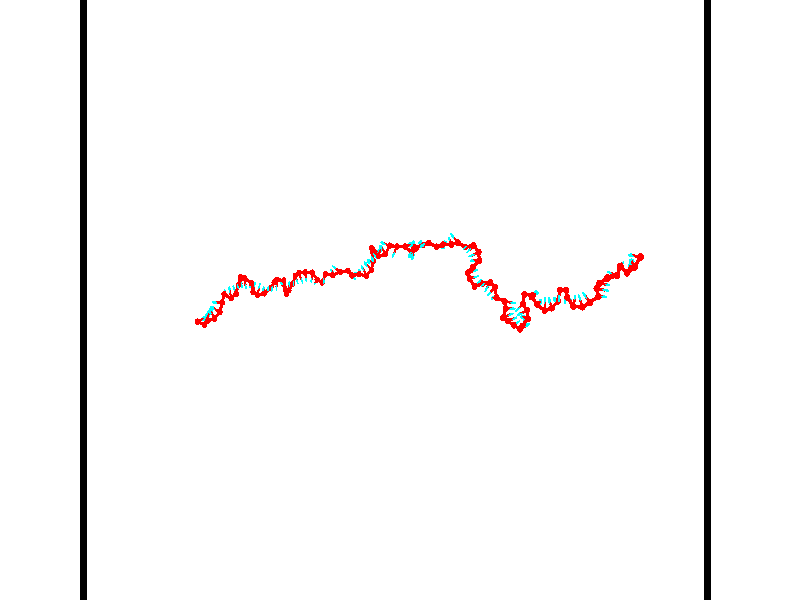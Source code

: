 // switches for output
#declare DRAW_BASES = 1; // possible values are 0, 1; only relevant for DNA ribbons
#declare DRAW_BASES_TYPE = 3; // possible values are 1, 2, 3; only relevant for DNA ribbons
#declare DRAW_FOG = 0; // set to 1 to enable fog

#include "colors.inc"

#include "transforms.inc"
background { rgb <1, 1, 1>}

#default {
   normal{
       ripples 0.25
       frequency 0.20
       turbulence 0.2
       lambda 5
   }
	finish {
		phong 0.1
		phong_size 40.
	}
}

// original window dimensions: 1024x640


// camera settings

camera {
	sky <-0, 1, 0>
	up <-0, 1, 0>
	right 1.6 * <0.99995, 0, 0.00999983>
	location <54.4867, 55, 106.329>
	look_at <55, 55, 55.0001>
	direction <0.513302, 0, -51.3289>
	angle 67.0682
}


# declare cpy_camera_pos = <54.4867, 55, 106.329>;
# if (DRAW_FOG = 1)
fog {
	fog_type 2
	up vnormalize(cpy_camera_pos)
	color rgbt<1,1,1,0.3>
	distance 1e-5
	fog_alt 3e-3
	fog_offset 88
}
# end


// LIGHTS

# declare lum = 6;
global_settings {
	ambient_light rgb lum * <0.05, 0.05, 0.05>
	max_trace_level 15
}# declare cpy_direct_light_amount = 0.25;
light_source
{	1000 * <-0.98995, -1, 1.00995>,
	rgb lum * cpy_direct_light_amount
	parallel
}

light_source
{	1000 * <0.98995, 1, -1.00995>,
	rgb lum * cpy_direct_light_amount
	parallel
}

// strand 0

// nucleotide -1

// particle -1
sphere {
	<36.274258, 53.334713, 50.214329> 0.250000
	pigment { color rgbt <1,0,0,0> }
	no_shadow
}
cylinder {
	<36.554256, 53.471535, 49.963570>,  <36.722256, 53.553627, 49.813114>, 0.100000
	pigment { color rgbt <1,0,0,0> }
	no_shadow
}
cylinder {
	<36.554256, 53.471535, 49.963570>,  <36.274258, 53.334713, 50.214329>, 0.100000
	pigment { color rgbt <1,0,0,0> }
	no_shadow
}

// particle -1
sphere {
	<36.554256, 53.471535, 49.963570> 0.100000
	pigment { color rgbt <1,0,0,0> }
	no_shadow
}
sphere {
	0, 1
	scale<0.080000,0.200000,0.300000>
	matrix <0.462430, 0.451845, 0.762886,
		0.544214, -0.823913, 0.158109,
		0.699992, 0.342059, -0.626903,
		36.764256, 53.574150, 49.775497>
	pigment { color rgbt <0,1,1,0> }
	no_shadow
}
cylinder {
	<36.983353, 53.068535, 50.365040>,  <36.274258, 53.334713, 50.214329>, 0.130000
	pigment { color rgbt <1,0,0,0> }
	no_shadow
}

// nucleotide -1

// particle -1
sphere {
	<36.983353, 53.068535, 50.365040> 0.250000
	pigment { color rgbt <1,0,0,0> }
	no_shadow
}
cylinder {
	<37.031879, 53.417000, 50.174728>,  <37.060997, 53.626080, 50.060543>, 0.100000
	pigment { color rgbt <1,0,0,0> }
	no_shadow
}
cylinder {
	<37.031879, 53.417000, 50.174728>,  <36.983353, 53.068535, 50.365040>, 0.100000
	pigment { color rgbt <1,0,0,0> }
	no_shadow
}

// particle -1
sphere {
	<37.031879, 53.417000, 50.174728> 0.100000
	pigment { color rgbt <1,0,0,0> }
	no_shadow
}
sphere {
	0, 1
	scale<0.080000,0.200000,0.300000>
	matrix <0.656709, 0.288977, 0.696582,
		0.744322, -0.396955, -0.537039,
		0.121320, 0.871159, -0.475776,
		37.068275, 53.678349, 50.031994>
	pigment { color rgbt <0,1,1,0> }
	no_shadow
}
cylinder {
	<37.394318, 53.408108, 50.810917>,  <36.983353, 53.068535, 50.365040>, 0.130000
	pigment { color rgbt <1,0,0,0> }
	no_shadow
}

// nucleotide -1

// particle -1
sphere {
	<37.394318, 53.408108, 50.810917> 0.250000
	pigment { color rgbt <1,0,0,0> }
	no_shadow
}
cylinder {
	<37.370705, 53.716438, 50.557198>,  <37.356537, 53.901436, 50.404964>, 0.100000
	pigment { color rgbt <1,0,0,0> }
	no_shadow
}
cylinder {
	<37.370705, 53.716438, 50.557198>,  <37.394318, 53.408108, 50.810917>, 0.100000
	pigment { color rgbt <1,0,0,0> }
	no_shadow
}

// particle -1
sphere {
	<37.370705, 53.716438, 50.557198> 0.100000
	pigment { color rgbt <1,0,0,0> }
	no_shadow
}
sphere {
	0, 1
	scale<0.080000,0.200000,0.300000>
	matrix <0.646605, 0.513623, 0.563998,
		0.760537, -0.376847, -0.528743,
		-0.059034, 0.770829, -0.634301,
		37.352993, 53.947685, 50.366909>
	pigment { color rgbt <0,1,1,0> }
	no_shadow
}
cylinder {
	<37.989796, 53.568134, 50.661324>,  <37.394318, 53.408108, 50.810917>, 0.130000
	pigment { color rgbt <1,0,0,0> }
	no_shadow
}

// nucleotide -1

// particle -1
sphere {
	<37.989796, 53.568134, 50.661324> 0.250000
	pigment { color rgbt <1,0,0,0> }
	no_shadow
}
cylinder {
	<37.785011, 53.908546, 50.614586>,  <37.662140, 54.112793, 50.586544>, 0.100000
	pigment { color rgbt <1,0,0,0> }
	no_shadow
}
cylinder {
	<37.785011, 53.908546, 50.614586>,  <37.989796, 53.568134, 50.661324>, 0.100000
	pigment { color rgbt <1,0,0,0> }
	no_shadow
}

// particle -1
sphere {
	<37.785011, 53.908546, 50.614586> 0.100000
	pigment { color rgbt <1,0,0,0> }
	no_shadow
}
sphere {
	0, 1
	scale<0.080000,0.200000,0.300000>
	matrix <0.703220, 0.493335, 0.511959,
		0.493335, 0.179933, -0.851026,
		-0.511959, 0.851026, -0.116846,
		37.631424, 54.163853, 50.579533>
	pigment { color rgbt <0,1,1,0> }
	no_shadow
}
cylinder {
	<38.493053, 54.080307, 50.717201>,  <37.989796, 53.568134, 50.661324>, 0.130000
	pigment { color rgbt <1,0,0,0> }
	no_shadow
}

// nucleotide -1

// particle -1
sphere {
	<38.493053, 54.080307, 50.717201> 0.250000
	pigment { color rgbt <1,0,0,0> }
	no_shadow
}
cylinder {
	<38.135910, 54.256134, 50.756363>,  <37.921623, 54.361629, 50.779861>, 0.100000
	pigment { color rgbt <1,0,0,0> }
	no_shadow
}
cylinder {
	<38.135910, 54.256134, 50.756363>,  <38.493053, 54.080307, 50.717201>, 0.100000
	pigment { color rgbt <1,0,0,0> }
	no_shadow
}

// particle -1
sphere {
	<38.135910, 54.256134, 50.756363> 0.100000
	pigment { color rgbt <1,0,0,0> }
	no_shadow
}
sphere {
	0, 1
	scale<0.080000,0.200000,0.300000>
	matrix <0.413620, 0.714462, 0.564325,
		0.178110, 0.544357, -0.819727,
		-0.892858, 0.439567, 0.097904,
		37.868053, 54.388004, 50.785732>
	pigment { color rgbt <0,1,1,0> }
	no_shadow
}
cylinder {
	<38.651234, 54.805008, 50.500217>,  <38.493053, 54.080307, 50.717201>, 0.130000
	pigment { color rgbt <1,0,0,0> }
	no_shadow
}

// nucleotide -1

// particle -1
sphere {
	<38.651234, 54.805008, 50.500217> 0.250000
	pigment { color rgbt <1,0,0,0> }
	no_shadow
}
cylinder {
	<38.322525, 54.814934, 50.727928>,  <38.125301, 54.820889, 50.864555>, 0.100000
	pigment { color rgbt <1,0,0,0> }
	no_shadow
}
cylinder {
	<38.322525, 54.814934, 50.727928>,  <38.651234, 54.805008, 50.500217>, 0.100000
	pigment { color rgbt <1,0,0,0> }
	no_shadow
}

// particle -1
sphere {
	<38.322525, 54.814934, 50.727928> 0.100000
	pigment { color rgbt <1,0,0,0> }
	no_shadow
}
sphere {
	0, 1
	scale<0.080000,0.200000,0.300000>
	matrix <0.302038, 0.866125, 0.398246,
		-0.483180, 0.499210, -0.719254,
		-0.821773, 0.024818, 0.569275,
		38.075993, 54.822380, 50.898712>
	pigment { color rgbt <0,1,1,0> }
	no_shadow
}
cylinder {
	<38.674282, 55.441513, 49.956165>,  <38.651234, 54.805008, 50.500217>, 0.130000
	pigment { color rgbt <1,0,0,0> }
	no_shadow
}

// nucleotide -1

// particle -1
sphere {
	<38.674282, 55.441513, 49.956165> 0.250000
	pigment { color rgbt <1,0,0,0> }
	no_shadow
}
cylinder {
	<38.610050, 55.578083, 49.585728>,  <38.571510, 55.660027, 49.363464>, 0.100000
	pigment { color rgbt <1,0,0,0> }
	no_shadow
}
cylinder {
	<38.610050, 55.578083, 49.585728>,  <38.674282, 55.441513, 49.956165>, 0.100000
	pigment { color rgbt <1,0,0,0> }
	no_shadow
}

// particle -1
sphere {
	<38.610050, 55.578083, 49.585728> 0.100000
	pigment { color rgbt <1,0,0,0> }
	no_shadow
}
sphere {
	0, 1
	scale<0.080000,0.200000,0.300000>
	matrix <0.916653, 0.399515, -0.011655,
		0.366007, -0.850775, -0.377122,
		-0.160581, 0.341424, -0.926090,
		38.561874, 55.680511, 49.307899>
	pigment { color rgbt <0,1,1,0> }
	no_shadow
}
cylinder {
	<39.180649, 55.134304, 49.443348>,  <38.674282, 55.441513, 49.956165>, 0.130000
	pigment { color rgbt <1,0,0,0> }
	no_shadow
}

// nucleotide -1

// particle -1
sphere {
	<39.180649, 55.134304, 49.443348> 0.250000
	pigment { color rgbt <1,0,0,0> }
	no_shadow
}
cylinder {
	<39.085217, 55.515392, 49.368092>,  <39.027954, 55.744045, 49.322937>, 0.100000
	pigment { color rgbt <1,0,0,0> }
	no_shadow
}
cylinder {
	<39.085217, 55.515392, 49.368092>,  <39.180649, 55.134304, 49.443348>, 0.100000
	pigment { color rgbt <1,0,0,0> }
	no_shadow
}

// particle -1
sphere {
	<39.085217, 55.515392, 49.368092> 0.100000
	pigment { color rgbt <1,0,0,0> }
	no_shadow
}
sphere {
	0, 1
	scale<0.080000,0.200000,0.300000>
	matrix <0.947822, 0.270633, 0.168499,
		0.211450, -0.138120, -0.967580,
		-0.238586, 0.952723, -0.188139,
		39.013641, 55.801208, 49.311649>
	pigment { color rgbt <0,1,1,0> }
	no_shadow
}
cylinder {
	<39.482140, 55.482380, 48.786930>,  <39.180649, 55.134304, 49.443348>, 0.130000
	pigment { color rgbt <1,0,0,0> }
	no_shadow
}

// nucleotide -1

// particle -1
sphere {
	<39.482140, 55.482380, 48.786930> 0.250000
	pigment { color rgbt <1,0,0,0> }
	no_shadow
}
cylinder {
	<39.433685, 55.737888, 49.090851>,  <39.404613, 55.891193, 49.273205>, 0.100000
	pigment { color rgbt <1,0,0,0> }
	no_shadow
}
cylinder {
	<39.433685, 55.737888, 49.090851>,  <39.482140, 55.482380, 48.786930>, 0.100000
	pigment { color rgbt <1,0,0,0> }
	no_shadow
}

// particle -1
sphere {
	<39.433685, 55.737888, 49.090851> 0.100000
	pigment { color rgbt <1,0,0,0> }
	no_shadow
}
sphere {
	0, 1
	scale<0.080000,0.200000,0.300000>
	matrix <0.982356, 0.187021, -0.000608,
		-0.142487, 0.746321, -0.650155,
		-0.121140, 0.638770, 0.759801,
		39.397343, 55.929520, 49.318790>
	pigment { color rgbt <0,1,1,0> }
	no_shadow
}
cylinder {
	<39.646336, 56.179951, 48.604496>,  <39.482140, 55.482380, 48.786930>, 0.130000
	pigment { color rgbt <1,0,0,0> }
	no_shadow
}

// nucleotide -1

// particle -1
sphere {
	<39.646336, 56.179951, 48.604496> 0.250000
	pigment { color rgbt <1,0,0,0> }
	no_shadow
}
cylinder {
	<39.716961, 56.108704, 48.991711>,  <39.759338, 56.065956, 49.224041>, 0.100000
	pigment { color rgbt <1,0,0,0> }
	no_shadow
}
cylinder {
	<39.716961, 56.108704, 48.991711>,  <39.646336, 56.179951, 48.604496>, 0.100000
	pigment { color rgbt <1,0,0,0> }
	no_shadow
}

// particle -1
sphere {
	<39.716961, 56.108704, 48.991711> 0.100000
	pigment { color rgbt <1,0,0,0> }
	no_shadow
}
sphere {
	0, 1
	scale<0.080000,0.200000,0.300000>
	matrix <0.951451, 0.282803, -0.121506,
		-0.252121, 0.942494, 0.219407,
		0.176568, -0.178121, 0.968038,
		39.769932, 56.055267, 49.282124>
	pigment { color rgbt <0,1,1,0> }
	no_shadow
}
cylinder {
	<39.953106, 56.818062, 48.995026>,  <39.646336, 56.179951, 48.604496>, 0.130000
	pigment { color rgbt <1,0,0,0> }
	no_shadow
}

// nucleotide -1

// particle -1
sphere {
	<39.953106, 56.818062, 48.995026> 0.250000
	pigment { color rgbt <1,0,0,0> }
	no_shadow
}
cylinder {
	<40.044334, 56.450928, 49.124985>,  <40.099072, 56.230648, 49.202961>, 0.100000
	pigment { color rgbt <1,0,0,0> }
	no_shadow
}
cylinder {
	<40.044334, 56.450928, 49.124985>,  <39.953106, 56.818062, 48.995026>, 0.100000
	pigment { color rgbt <1,0,0,0> }
	no_shadow
}

// particle -1
sphere {
	<40.044334, 56.450928, 49.124985> 0.100000
	pigment { color rgbt <1,0,0,0> }
	no_shadow
}
sphere {
	0, 1
	scale<0.080000,0.200000,0.300000>
	matrix <0.966796, 0.173983, -0.187176,
		0.115271, 0.356795, 0.927043,
		0.228073, -0.917838, 0.324893,
		40.112755, 56.175575, 49.222454>
	pigment { color rgbt <0,1,1,0> }
	no_shadow
}
cylinder {
	<40.448059, 56.693211, 49.506275>,  <39.953106, 56.818062, 48.995026>, 0.130000
	pigment { color rgbt <1,0,0,0> }
	no_shadow
}

// nucleotide -1

// particle -1
sphere {
	<40.448059, 56.693211, 49.506275> 0.250000
	pigment { color rgbt <1,0,0,0> }
	no_shadow
}
cylinder {
	<40.457191, 56.359650, 49.285698>,  <40.462669, 56.159512, 49.153351>, 0.100000
	pigment { color rgbt <1,0,0,0> }
	no_shadow
}
cylinder {
	<40.457191, 56.359650, 49.285698>,  <40.448059, 56.693211, 49.506275>, 0.100000
	pigment { color rgbt <1,0,0,0> }
	no_shadow
}

// particle -1
sphere {
	<40.457191, 56.359650, 49.285698> 0.100000
	pigment { color rgbt <1,0,0,0> }
	no_shadow
}
sphere {
	0, 1
	scale<0.080000,0.200000,0.300000>
	matrix <0.965277, 0.161961, -0.204963,
		0.260231, -0.527615, 0.808642,
		0.022827, -0.833901, -0.551442,
		40.464039, 56.109478, 49.120266>
	pigment { color rgbt <0,1,1,0> }
	no_shadow
}
cylinder {
	<41.108551, 56.337986, 49.588619>,  <40.448059, 56.693211, 49.506275>, 0.130000
	pigment { color rgbt <1,0,0,0> }
	no_shadow
}

// nucleotide -1

// particle -1
sphere {
	<41.108551, 56.337986, 49.588619> 0.250000
	pigment { color rgbt <1,0,0,0> }
	no_shadow
}
cylinder {
	<40.973824, 56.198029, 49.238960>,  <40.892986, 56.114056, 49.029163>, 0.100000
	pigment { color rgbt <1,0,0,0> }
	no_shadow
}
cylinder {
	<40.973824, 56.198029, 49.238960>,  <41.108551, 56.337986, 49.588619>, 0.100000
	pigment { color rgbt <1,0,0,0> }
	no_shadow
}

// particle -1
sphere {
	<40.973824, 56.198029, 49.238960> 0.100000
	pigment { color rgbt <1,0,0,0> }
	no_shadow
}
sphere {
	0, 1
	scale<0.080000,0.200000,0.300000>
	matrix <0.938489, -0.199807, -0.281630,
		-0.076122, -0.915235, 0.395665,
		-0.336815, -0.349889, -0.874147,
		40.872780, 56.093063, 48.976715>
	pigment { color rgbt <0,1,1,0> }
	no_shadow
}
cylinder {
	<41.229462, 55.623291, 49.411049>,  <41.108551, 56.337986, 49.588619>, 0.130000
	pigment { color rgbt <1,0,0,0> }
	no_shadow
}

// nucleotide -1

// particle -1
sphere {
	<41.229462, 55.623291, 49.411049> 0.250000
	pigment { color rgbt <1,0,0,0> }
	no_shadow
}
cylinder {
	<41.254913, 55.939907, 49.167931>,  <41.270184, 56.129875, 49.022060>, 0.100000
	pigment { color rgbt <1,0,0,0> }
	no_shadow
}
cylinder {
	<41.254913, 55.939907, 49.167931>,  <41.229462, 55.623291, 49.411049>, 0.100000
	pigment { color rgbt <1,0,0,0> }
	no_shadow
}

// particle -1
sphere {
	<41.254913, 55.939907, 49.167931> 0.100000
	pigment { color rgbt <1,0,0,0> }
	no_shadow
}
sphere {
	0, 1
	scale<0.080000,0.200000,0.300000>
	matrix <0.985502, -0.145819, -0.086733,
		-0.157280, -0.593468, -0.789340,
		0.063627, 0.791538, -0.607799,
		41.274002, 56.177368, 48.985592>
	pigment { color rgbt <0,1,1,0> }
	no_shadow
}
cylinder {
	<41.509899, 55.406914, 48.810143>,  <41.229462, 55.623291, 49.411049>, 0.130000
	pigment { color rgbt <1,0,0,0> }
	no_shadow
}

// nucleotide -1

// particle -1
sphere {
	<41.509899, 55.406914, 48.810143> 0.250000
	pigment { color rgbt <1,0,0,0> }
	no_shadow
}
cylinder {
	<41.612652, 55.793446, 48.804226>,  <41.674301, 56.025364, 48.800674>, 0.100000
	pigment { color rgbt <1,0,0,0> }
	no_shadow
}
cylinder {
	<41.612652, 55.793446, 48.804226>,  <41.509899, 55.406914, 48.810143>, 0.100000
	pigment { color rgbt <1,0,0,0> }
	no_shadow
}

// particle -1
sphere {
	<41.612652, 55.793446, 48.804226> 0.100000
	pigment { color rgbt <1,0,0,0> }
	no_shadow
}
sphere {
	0, 1
	scale<0.080000,0.200000,0.300000>
	matrix <0.963356, -0.257251, -0.075940,
		-0.077188, 0.005259, -0.997003,
		0.256879, 0.966331, -0.014791,
		41.689716, 56.083344, 48.799789>
	pigment { color rgbt <0,1,1,0> }
	no_shadow
}
cylinder {
	<42.020512, 55.526787, 48.245220>,  <41.509899, 55.406914, 48.810143>, 0.130000
	pigment { color rgbt <1,0,0,0> }
	no_shadow
}

// nucleotide -1

// particle -1
sphere {
	<42.020512, 55.526787, 48.245220> 0.250000
	pigment { color rgbt <1,0,0,0> }
	no_shadow
}
cylinder {
	<42.058884, 55.737946, 48.582771>,  <42.081905, 55.864639, 48.785301>, 0.100000
	pigment { color rgbt <1,0,0,0> }
	no_shadow
}
cylinder {
	<42.058884, 55.737946, 48.582771>,  <42.020512, 55.526787, 48.245220>, 0.100000
	pigment { color rgbt <1,0,0,0> }
	no_shadow
}

// particle -1
sphere {
	<42.058884, 55.737946, 48.582771> 0.100000
	pigment { color rgbt <1,0,0,0> }
	no_shadow
}
sphere {
	0, 1
	scale<0.080000,0.200000,0.300000>
	matrix <0.965477, -0.255616, 0.050151,
		0.242182, 0.809931, -0.534191,
		0.095929, 0.527895, 0.843875,
		42.087662, 55.896313, 48.835934>
	pigment { color rgbt <0,1,1,0> }
	no_shadow
}
cylinder {
	<42.621922, 55.949627, 48.207798>,  <42.020512, 55.526787, 48.245220>, 0.130000
	pigment { color rgbt <1,0,0,0> }
	no_shadow
}

// nucleotide -1

// particle -1
sphere {
	<42.621922, 55.949627, 48.207798> 0.250000
	pigment { color rgbt <1,0,0,0> }
	no_shadow
}
cylinder {
	<42.571697, 55.909866, 48.602634>,  <42.541561, 55.886009, 48.839539>, 0.100000
	pigment { color rgbt <1,0,0,0> }
	no_shadow
}
cylinder {
	<42.571697, 55.909866, 48.602634>,  <42.621922, 55.949627, 48.207798>, 0.100000
	pigment { color rgbt <1,0,0,0> }
	no_shadow
}

// particle -1
sphere {
	<42.571697, 55.909866, 48.602634> 0.100000
	pigment { color rgbt <1,0,0,0> }
	no_shadow
}
sphere {
	0, 1
	scale<0.080000,0.200000,0.300000>
	matrix <0.979873, -0.168064, 0.107717,
		0.155187, 0.980752, 0.118505,
		-0.125560, -0.099404, 0.987094,
		42.534031, 55.880047, 48.898762>
	pigment { color rgbt <0,1,1,0> }
	no_shadow
}
cylinder {
	<43.035534, 56.419998, 48.535686>,  <42.621922, 55.949627, 48.207798>, 0.130000
	pigment { color rgbt <1,0,0,0> }
	no_shadow
}

// nucleotide -1

// particle -1
sphere {
	<43.035534, 56.419998, 48.535686> 0.250000
	pigment { color rgbt <1,0,0,0> }
	no_shadow
}
cylinder {
	<42.963848, 56.111538, 48.780052>,  <42.920837, 55.926460, 48.926670>, 0.100000
	pigment { color rgbt <1,0,0,0> }
	no_shadow
}
cylinder {
	<42.963848, 56.111538, 48.780052>,  <43.035534, 56.419998, 48.535686>, 0.100000
	pigment { color rgbt <1,0,0,0> }
	no_shadow
}

// particle -1
sphere {
	<42.963848, 56.111538, 48.780052> 0.100000
	pigment { color rgbt <1,0,0,0> }
	no_shadow
}
sphere {
	0, 1
	scale<0.080000,0.200000,0.300000>
	matrix <0.983786, -0.144801, 0.105820,
		0.006857, 0.619969, 0.784596,
		-0.179215, -0.771149, 0.610910,
		42.910084, 55.880192, 48.963326>
	pigment { color rgbt <0,1,1,0> }
	no_shadow
}
cylinder {
	<43.439709, 56.592487, 49.324787>,  <43.035534, 56.419998, 48.535686>, 0.130000
	pigment { color rgbt <1,0,0,0> }
	no_shadow
}

// nucleotide -1

// particle -1
sphere {
	<43.439709, 56.592487, 49.324787> 0.250000
	pigment { color rgbt <1,0,0,0> }
	no_shadow
}
cylinder {
	<43.394798, 56.230930, 49.159683>,  <43.367851, 56.013996, 49.060619>, 0.100000
	pigment { color rgbt <1,0,0,0> }
	no_shadow
}
cylinder {
	<43.394798, 56.230930, 49.159683>,  <43.439709, 56.592487, 49.324787>, 0.100000
	pigment { color rgbt <1,0,0,0> }
	no_shadow
}

// particle -1
sphere {
	<43.394798, 56.230930, 49.159683> 0.100000
	pigment { color rgbt <1,0,0,0> }
	no_shadow
}
sphere {
	0, 1
	scale<0.080000,0.200000,0.300000>
	matrix <0.993115, -0.088107, -0.077204,
		0.033416, -0.418589, 0.907561,
		-0.112279, -0.903892, -0.412763,
		43.361115, 55.959763, 49.035854>
	pigment { color rgbt <0,1,1,0> }
	no_shadow
}
cylinder {
	<44.124023, 56.524952, 49.488800>,  <43.439709, 56.592487, 49.324787>, 0.130000
	pigment { color rgbt <1,0,0,0> }
	no_shadow
}

// nucleotide -1

// particle -1
sphere {
	<44.124023, 56.524952, 49.488800> 0.250000
	pigment { color rgbt <1,0,0,0> }
	no_shadow
}
cylinder {
	<43.927757, 56.541695, 49.140663>,  <43.809998, 56.551739, 48.931782>, 0.100000
	pigment { color rgbt <1,0,0,0> }
	no_shadow
}
cylinder {
	<43.927757, 56.541695, 49.140663>,  <44.124023, 56.524952, 49.488800>, 0.100000
	pigment { color rgbt <1,0,0,0> }
	no_shadow
}

// particle -1
sphere {
	<43.927757, 56.541695, 49.140663> 0.100000
	pigment { color rgbt <1,0,0,0> }
	no_shadow
}
sphere {
	0, 1
	scale<0.080000,0.200000,0.300000>
	matrix <-0.137351, -0.990073, 0.029822,
		-0.860457, 0.134175, 0.491540,
		-0.490662, 0.041853, -0.870344,
		43.780560, 56.554249, 48.879559>
	pigment { color rgbt <0,1,1,0> }
	no_shadow
}
cylinder {
	<44.273743, 55.800125, 49.528381>,  <44.124023, 56.524952, 49.488800>, 0.130000
	pigment { color rgbt <1,0,0,0> }
	no_shadow
}

// nucleotide -1

// particle -1
sphere {
	<44.273743, 55.800125, 49.528381> 0.250000
	pigment { color rgbt <1,0,0,0> }
	no_shadow
}
cylinder {
	<44.058411, 56.046448, 49.298256>,  <43.929214, 56.194241, 49.160183>, 0.100000
	pigment { color rgbt <1,0,0,0> }
	no_shadow
}
cylinder {
	<44.058411, 56.046448, 49.298256>,  <44.273743, 55.800125, 49.528381>, 0.100000
	pigment { color rgbt <1,0,0,0> }
	no_shadow
}

// particle -1
sphere {
	<44.058411, 56.046448, 49.298256> 0.100000
	pigment { color rgbt <1,0,0,0> }
	no_shadow
}
sphere {
	0, 1
	scale<0.080000,0.200000,0.300000>
	matrix <0.793613, 0.140769, -0.591914,
		-0.283521, -0.775217, -0.564494,
		-0.538325, 0.615810, -0.575312,
		43.896912, 56.231190, 49.125664>
	pigment { color rgbt <0,1,1,0> }
	no_shadow
}
cylinder {
	<44.268860, 55.495506, 48.918018>,  <44.273743, 55.800125, 49.528381>, 0.130000
	pigment { color rgbt <1,0,0,0> }
	no_shadow
}

// nucleotide -1

// particle -1
sphere {
	<44.268860, 55.495506, 48.918018> 0.250000
	pigment { color rgbt <1,0,0,0> }
	no_shadow
}
cylinder {
	<44.225109, 55.892712, 48.935730>,  <44.198860, 56.131035, 48.946358>, 0.100000
	pigment { color rgbt <1,0,0,0> }
	no_shadow
}
cylinder {
	<44.225109, 55.892712, 48.935730>,  <44.268860, 55.495506, 48.918018>, 0.100000
	pigment { color rgbt <1,0,0,0> }
	no_shadow
}

// particle -1
sphere {
	<44.225109, 55.892712, 48.935730> 0.100000
	pigment { color rgbt <1,0,0,0> }
	no_shadow
}
sphere {
	0, 1
	scale<0.080000,0.200000,0.300000>
	matrix <0.949134, 0.117565, -0.292100,
		-0.295265, 0.010075, -0.955362,
		-0.109374, 0.993014, 0.044276,
		44.192295, 56.190617, 48.949013>
	pigment { color rgbt <0,1,1,0> }
	no_shadow
}
cylinder {
	<44.406963, 55.772671, 48.304245>,  <44.268860, 55.495506, 48.918018>, 0.130000
	pigment { color rgbt <1,0,0,0> }
	no_shadow
}

// nucleotide -1

// particle -1
sphere {
	<44.406963, 55.772671, 48.304245> 0.250000
	pigment { color rgbt <1,0,0,0> }
	no_shadow
}
cylinder {
	<44.483002, 56.044815, 48.587360>,  <44.528625, 56.208103, 48.757229>, 0.100000
	pigment { color rgbt <1,0,0,0> }
	no_shadow
}
cylinder {
	<44.483002, 56.044815, 48.587360>,  <44.406963, 55.772671, 48.304245>, 0.100000
	pigment { color rgbt <1,0,0,0> }
	no_shadow
}

// particle -1
sphere {
	<44.483002, 56.044815, 48.587360> 0.100000
	pigment { color rgbt <1,0,0,0> }
	no_shadow
}
sphere {
	0, 1
	scale<0.080000,0.200000,0.300000>
	matrix <0.896141, 0.174210, -0.408144,
		-0.400990, 0.711870, -0.576583,
		0.190099, 0.680361, 0.707793,
		44.540031, 56.248924, 48.799698>
	pigment { color rgbt <0,1,1,0> }
	no_shadow
}
cylinder {
	<44.708893, 56.300114, 47.910740>,  <44.406963, 55.772671, 48.304245>, 0.130000
	pigment { color rgbt <1,0,0,0> }
	no_shadow
}

// nucleotide -1

// particle -1
sphere {
	<44.708893, 56.300114, 47.910740> 0.250000
	pigment { color rgbt <1,0,0,0> }
	no_shadow
}
cylinder {
	<44.812607, 56.301109, 48.297058>,  <44.874836, 56.301708, 48.528851>, 0.100000
	pigment { color rgbt <1,0,0,0> }
	no_shadow
}
cylinder {
	<44.812607, 56.301109, 48.297058>,  <44.708893, 56.300114, 47.910740>, 0.100000
	pigment { color rgbt <1,0,0,0> }
	no_shadow
}

// particle -1
sphere {
	<44.812607, 56.301109, 48.297058> 0.100000
	pigment { color rgbt <1,0,0,0> }
	no_shadow
}
sphere {
	0, 1
	scale<0.080000,0.200000,0.300000>
	matrix <0.964429, 0.052628, -0.259051,
		-0.051473, 0.998611, 0.011244,
		0.259283, 0.002490, 0.965798,
		44.890392, 56.301857, 48.586796>
	pigment { color rgbt <0,1,1,0> }
	no_shadow
}
cylinder {
	<44.971416, 56.955357, 48.017834>,  <44.708893, 56.300114, 47.910740>, 0.130000
	pigment { color rgbt <1,0,0,0> }
	no_shadow
}

// nucleotide -1

// particle -1
sphere {
	<44.971416, 56.955357, 48.017834> 0.250000
	pigment { color rgbt <1,0,0,0> }
	no_shadow
}
cylinder {
	<45.120354, 56.673325, 48.259239>,  <45.209717, 56.504105, 48.404083>, 0.100000
	pigment { color rgbt <1,0,0,0> }
	no_shadow
}
cylinder {
	<45.120354, 56.673325, 48.259239>,  <44.971416, 56.955357, 48.017834>, 0.100000
	pigment { color rgbt <1,0,0,0> }
	no_shadow
}

// particle -1
sphere {
	<45.120354, 56.673325, 48.259239> 0.100000
	pigment { color rgbt <1,0,0,0> }
	no_shadow
}
sphere {
	0, 1
	scale<0.080000,0.200000,0.300000>
	matrix <0.927970, 0.272097, -0.254626,
		0.015319, 0.654847, 0.755607,
		0.372340, -0.705081, 0.603510,
		45.232056, 56.461800, 48.440292>
	pigment { color rgbt <0,1,1,0> }
	no_shadow
}
cylinder {
	<45.407768, 57.168018, 48.556969>,  <44.971416, 56.955357, 48.017834>, 0.130000
	pigment { color rgbt <1,0,0,0> }
	no_shadow
}

// nucleotide -1

// particle -1
sphere {
	<45.407768, 57.168018, 48.556969> 0.250000
	pigment { color rgbt <1,0,0,0> }
	no_shadow
}
cylinder {
	<45.547588, 56.805286, 48.462761>,  <45.631481, 56.587646, 48.406235>, 0.100000
	pigment { color rgbt <1,0,0,0> }
	no_shadow
}
cylinder {
	<45.547588, 56.805286, 48.462761>,  <45.407768, 57.168018, 48.556969>, 0.100000
	pigment { color rgbt <1,0,0,0> }
	no_shadow
}

// particle -1
sphere {
	<45.547588, 56.805286, 48.462761> 0.100000
	pigment { color rgbt <1,0,0,0> }
	no_shadow
}
sphere {
	0, 1
	scale<0.080000,0.200000,0.300000>
	matrix <0.910898, 0.387758, -0.141097,
		0.219278, -0.165217, 0.961572,
		0.349546, -0.906834, -0.235523,
		45.652451, 56.533237, 48.392105>
	pigment { color rgbt <0,1,1,0> }
	no_shadow
}
cylinder {
	<46.034607, 57.215237, 48.828686>,  <45.407768, 57.168018, 48.556969>, 0.130000
	pigment { color rgbt <1,0,0,0> }
	no_shadow
}

// nucleotide -1

// particle -1
sphere {
	<46.034607, 57.215237, 48.828686> 0.250000
	pigment { color rgbt <1,0,0,0> }
	no_shadow
}
cylinder {
	<46.048519, 56.901417, 48.581047>,  <46.056866, 56.713127, 48.432465>, 0.100000
	pigment { color rgbt <1,0,0,0> }
	no_shadow
}
cylinder {
	<46.048519, 56.901417, 48.581047>,  <46.034607, 57.215237, 48.828686>, 0.100000
	pigment { color rgbt <1,0,0,0> }
	no_shadow
}

// particle -1
sphere {
	<46.048519, 56.901417, 48.581047> 0.100000
	pigment { color rgbt <1,0,0,0> }
	no_shadow
}
sphere {
	0, 1
	scale<0.080000,0.200000,0.300000>
	matrix <0.962086, 0.193964, -0.191749,
		0.270518, -0.588953, 0.761547,
		0.034782, -0.784546, -0.619094,
		46.058952, 56.666054, 48.395317>
	pigment { color rgbt <0,1,1,0> }
	no_shadow
}
cylinder {
	<46.689606, 57.191406, 48.555027>,  <46.034607, 57.215237, 48.828686>, 0.130000
	pigment { color rgbt <1,0,0,0> }
	no_shadow
}

// nucleotide -1

// particle -1
sphere {
	<46.689606, 57.191406, 48.555027> 0.250000
	pigment { color rgbt <1,0,0,0> }
	no_shadow
}
cylinder {
	<46.608398, 56.853271, 48.357368>,  <46.559673, 56.650391, 48.238773>, 0.100000
	pigment { color rgbt <1,0,0,0> }
	no_shadow
}
cylinder {
	<46.608398, 56.853271, 48.357368>,  <46.689606, 57.191406, 48.555027>, 0.100000
	pigment { color rgbt <1,0,0,0> }
	no_shadow
}

// particle -1
sphere {
	<46.608398, 56.853271, 48.357368> 0.100000
	pigment { color rgbt <1,0,0,0> }
	no_shadow
}
sphere {
	0, 1
	scale<0.080000,0.200000,0.300000>
	matrix <0.957268, -0.065196, -0.281759,
		0.205966, -0.530236, 0.822453,
		-0.203019, -0.845340, -0.494149,
		46.547493, 56.599670, 48.209126>
	pigment { color rgbt <0,1,1,0> }
	no_shadow
}
cylinder {
	<47.154839, 56.612881, 48.704117>,  <46.689606, 57.191406, 48.555027>, 0.130000
	pigment { color rgbt <1,0,0,0> }
	no_shadow
}

// nucleotide -1

// particle -1
sphere {
	<47.154839, 56.612881, 48.704117> 0.250000
	pigment { color rgbt <1,0,0,0> }
	no_shadow
}
cylinder {
	<47.002472, 56.482330, 48.358082>,  <46.911053, 56.403999, 48.150459>, 0.100000
	pigment { color rgbt <1,0,0,0> }
	no_shadow
}
cylinder {
	<47.002472, 56.482330, 48.358082>,  <47.154839, 56.612881, 48.704117>, 0.100000
	pigment { color rgbt <1,0,0,0> }
	no_shadow
}

// particle -1
sphere {
	<47.002472, 56.482330, 48.358082> 0.100000
	pigment { color rgbt <1,0,0,0> }
	no_shadow
}
sphere {
	0, 1
	scale<0.080000,0.200000,0.300000>
	matrix <0.845580, -0.501452, -0.183141,
		-0.374026, -0.801263, 0.466993,
		-0.380918, -0.326380, -0.865088,
		46.888195, 56.384415, 48.098557>
	pigment { color rgbt <0,1,1,0> }
	no_shadow
}
cylinder {
	<47.703171, 56.381557, 49.202133>,  <47.154839, 56.612881, 48.704117>, 0.130000
	pigment { color rgbt <1,0,0,0> }
	no_shadow
}

// nucleotide -1

// particle -1
sphere {
	<47.703171, 56.381557, 49.202133> 0.250000
	pigment { color rgbt <1,0,0,0> }
	no_shadow
}
cylinder {
	<47.821285, 56.435280, 49.580502>,  <47.892155, 56.467514, 49.807522>, 0.100000
	pigment { color rgbt <1,0,0,0> }
	no_shadow
}
cylinder {
	<47.821285, 56.435280, 49.580502>,  <47.703171, 56.381557, 49.202133>, 0.100000
	pigment { color rgbt <1,0,0,0> }
	no_shadow
}

// particle -1
sphere {
	<47.821285, 56.435280, 49.580502> 0.100000
	pigment { color rgbt <1,0,0,0> }
	no_shadow
}
sphere {
	0, 1
	scale<0.080000,0.200000,0.300000>
	matrix <-0.934992, -0.162968, 0.315010,
		0.196462, -0.977448, 0.077452,
		0.295284, 0.134304, 0.945923,
		47.909870, 56.475571, 49.864277>
	pigment { color rgbt <0,1,1,0> }
	no_shadow
}
cylinder {
	<48.040833, 57.047581, 49.288368>,  <47.703171, 56.381557, 49.202133>, 0.130000
	pigment { color rgbt <1,0,0,0> }
	no_shadow
}

// nucleotide -1

// particle -1
sphere {
	<48.040833, 57.047581, 49.288368> 0.250000
	pigment { color rgbt <1,0,0,0> }
	no_shadow
}
cylinder {
	<48.237743, 57.012196, 48.941994>,  <48.355888, 56.990967, 48.734169>, 0.100000
	pigment { color rgbt <1,0,0,0> }
	no_shadow
}
cylinder {
	<48.237743, 57.012196, 48.941994>,  <48.040833, 57.047581, 49.288368>, 0.100000
	pigment { color rgbt <1,0,0,0> }
	no_shadow
}

// particle -1
sphere {
	<48.237743, 57.012196, 48.941994> 0.100000
	pigment { color rgbt <1,0,0,0> }
	no_shadow
}
sphere {
	0, 1
	scale<0.080000,0.200000,0.300000>
	matrix <0.500613, 0.842602, 0.198518,
		0.712076, -0.531222, 0.459076,
		0.492275, -0.088460, -0.865933,
		48.385426, 56.985657, 48.682213>
	pigment { color rgbt <0,1,1,0> }
	no_shadow
}
cylinder {
	<48.739563, 56.955269, 49.491310>,  <48.040833, 57.047581, 49.288368>, 0.130000
	pigment { color rgbt <1,0,0,0> }
	no_shadow
}

// nucleotide -1

// particle -1
sphere {
	<48.739563, 56.955269, 49.491310> 0.250000
	pigment { color rgbt <1,0,0,0> }
	no_shadow
}
cylinder {
	<48.662968, 57.139698, 49.144730>,  <48.617008, 57.250355, 48.936779>, 0.100000
	pigment { color rgbt <1,0,0,0> }
	no_shadow
}
cylinder {
	<48.662968, 57.139698, 49.144730>,  <48.739563, 56.955269, 49.491310>, 0.100000
	pigment { color rgbt <1,0,0,0> }
	no_shadow
}

// particle -1
sphere {
	<48.662968, 57.139698, 49.144730> 0.100000
	pigment { color rgbt <1,0,0,0> }
	no_shadow
}
sphere {
	0, 1
	scale<0.080000,0.200000,0.300000>
	matrix <0.491791, 0.809050, 0.321838,
		0.849396, -0.364485, -0.381678,
		-0.191491, 0.461074, -0.866454,
		48.605522, 57.278019, 48.884792>
	pigment { color rgbt <0,1,1,0> }
	no_shadow
}
cylinder {
	<49.407097, 57.214718, 49.160736>,  <48.739563, 56.955269, 49.491310>, 0.130000
	pigment { color rgbt <1,0,0,0> }
	no_shadow
}

// nucleotide -1

// particle -1
sphere {
	<49.407097, 57.214718, 49.160736> 0.250000
	pigment { color rgbt <1,0,0,0> }
	no_shadow
}
cylinder {
	<49.077763, 57.423443, 49.071434>,  <48.880161, 57.548676, 49.017853>, 0.100000
	pigment { color rgbt <1,0,0,0> }
	no_shadow
}
cylinder {
	<49.077763, 57.423443, 49.071434>,  <49.407097, 57.214718, 49.160736>, 0.100000
	pigment { color rgbt <1,0,0,0> }
	no_shadow
}

// particle -1
sphere {
	<49.077763, 57.423443, 49.071434> 0.100000
	pigment { color rgbt <1,0,0,0> }
	no_shadow
}
sphere {
	0, 1
	scale<0.080000,0.200000,0.300000>
	matrix <0.505569, 0.853039, 0.129321,
		0.257925, -0.006396, -0.966144,
		-0.823331, 0.521808, -0.223253,
		48.830765, 57.579987, 49.004459>
	pigment { color rgbt <0,1,1,0> }
	no_shadow
}
cylinder {
	<50.126217, 57.307922, 49.051296>,  <49.407097, 57.214718, 49.160736>, 0.130000
	pigment { color rgbt <1,0,0,0> }
	no_shadow
}

// nucleotide -1

// particle -1
sphere {
	<50.126217, 57.307922, 49.051296> 0.250000
	pigment { color rgbt <1,0,0,0> }
	no_shadow
}
cylinder {
	<50.407646, 57.031330, 48.985764>,  <50.576504, 56.865376, 48.946442>, 0.100000
	pigment { color rgbt <1,0,0,0> }
	no_shadow
}
cylinder {
	<50.407646, 57.031330, 48.985764>,  <50.126217, 57.307922, 49.051296>, 0.100000
	pigment { color rgbt <1,0,0,0> }
	no_shadow
}

// particle -1
sphere {
	<50.407646, 57.031330, 48.985764> 0.100000
	pigment { color rgbt <1,0,0,0> }
	no_shadow
}
sphere {
	0, 1
	scale<0.080000,0.200000,0.300000>
	matrix <0.683671, 0.595752, 0.421513,
		-0.193864, -0.408573, 0.891900,
		0.703570, -0.691482, -0.163835,
		50.618717, 56.823887, 48.936615>
	pigment { color rgbt <0,1,1,0> }
	no_shadow
}
cylinder {
	<50.539673, 56.916496, 49.638283>,  <50.126217, 57.307922, 49.051296>, 0.130000
	pigment { color rgbt <1,0,0,0> }
	no_shadow
}

// nucleotide -1

// particle -1
sphere {
	<50.539673, 56.916496, 49.638283> 0.250000
	pigment { color rgbt <1,0,0,0> }
	no_shadow
}
cylinder {
	<50.750702, 57.010010, 49.311600>,  <50.877319, 57.066116, 49.115589>, 0.100000
	pigment { color rgbt <1,0,0,0> }
	no_shadow
}
cylinder {
	<50.750702, 57.010010, 49.311600>,  <50.539673, 56.916496, 49.638283>, 0.100000
	pigment { color rgbt <1,0,0,0> }
	no_shadow
}

// particle -1
sphere {
	<50.750702, 57.010010, 49.311600> 0.100000
	pigment { color rgbt <1,0,0,0> }
	no_shadow
}
sphere {
	0, 1
	scale<0.080000,0.200000,0.300000>
	matrix <0.542715, 0.646870, 0.535742,
		0.653552, -0.725882, 0.214394,
		0.527571, 0.233781, -0.816710,
		50.908974, 57.080143, 49.066586>
	pigment { color rgbt <0,1,1,0> }
	no_shadow
}
cylinder {
	<51.209099, 57.007980, 49.845749>,  <50.539673, 56.916496, 49.638283>, 0.130000
	pigment { color rgbt <1,0,0,0> }
	no_shadow
}

// nucleotide -1

// particle -1
sphere {
	<51.209099, 57.007980, 49.845749> 0.250000
	pigment { color rgbt <1,0,0,0> }
	no_shadow
}
cylinder {
	<51.228882, 57.164051, 49.477985>,  <51.240749, 57.257694, 49.257328>, 0.100000
	pigment { color rgbt <1,0,0,0> }
	no_shadow
}
cylinder {
	<51.228882, 57.164051, 49.477985>,  <51.209099, 57.007980, 49.845749>, 0.100000
	pigment { color rgbt <1,0,0,0> }
	no_shadow
}

// particle -1
sphere {
	<51.228882, 57.164051, 49.477985> 0.100000
	pigment { color rgbt <1,0,0,0> }
	no_shadow
}
sphere {
	0, 1
	scale<0.080000,0.200000,0.300000>
	matrix <0.815040, 0.516304, 0.262945,
		0.577290, -0.762362, -0.292473,
		0.049454, 0.390173, -0.919413,
		51.243717, 57.281101, 49.202160>
	pigment { color rgbt <0,1,1,0> }
	no_shadow
}
cylinder {
	<51.890476, 56.896423, 49.381424>,  <51.209099, 57.007980, 49.845749>, 0.130000
	pigment { color rgbt <1,0,0,0> }
	no_shadow
}

// nucleotide -1

// particle -1
sphere {
	<51.890476, 56.896423, 49.381424> 0.250000
	pigment { color rgbt <1,0,0,0> }
	no_shadow
}
cylinder {
	<51.688564, 57.236984, 49.324417>,  <51.567417, 57.441319, 49.290215>, 0.100000
	pigment { color rgbt <1,0,0,0> }
	no_shadow
}
cylinder {
	<51.688564, 57.236984, 49.324417>,  <51.890476, 56.896423, 49.381424>, 0.100000
	pigment { color rgbt <1,0,0,0> }
	no_shadow
}

// particle -1
sphere {
	<51.688564, 57.236984, 49.324417> 0.100000
	pigment { color rgbt <1,0,0,0> }
	no_shadow
}
sphere {
	0, 1
	scale<0.080000,0.200000,0.300000>
	matrix <0.722724, 0.507100, 0.469595,
		0.472083, 0.134044, -0.871303,
		-0.504784, 0.851400, -0.142517,
		51.537128, 57.492405, 49.281662>
	pigment { color rgbt <0,1,1,0> }
	no_shadow
}
cylinder {
	<52.350430, 57.381233, 49.158901>,  <51.890476, 56.896423, 49.381424>, 0.130000
	pigment { color rgbt <1,0,0,0> }
	no_shadow
}

// nucleotide -1

// particle -1
sphere {
	<52.350430, 57.381233, 49.158901> 0.250000
	pigment { color rgbt <1,0,0,0> }
	no_shadow
}
cylinder {
	<52.068710, 57.623947, 49.306290>,  <51.899677, 57.769577, 49.394722>, 0.100000
	pigment { color rgbt <1,0,0,0> }
	no_shadow
}
cylinder {
	<52.068710, 57.623947, 49.306290>,  <52.350430, 57.381233, 49.158901>, 0.100000
	pigment { color rgbt <1,0,0,0> }
	no_shadow
}

// particle -1
sphere {
	<52.068710, 57.623947, 49.306290> 0.100000
	pigment { color rgbt <1,0,0,0> }
	no_shadow
}
sphere {
	0, 1
	scale<0.080000,0.200000,0.300000>
	matrix <0.684458, 0.442706, 0.579248,
		0.188353, 0.660169, -0.727117,
		-0.704301, 0.606785, 0.368473,
		51.857422, 57.805981, 49.416832>
	pigment { color rgbt <0,1,1,0> }
	no_shadow
}
cylinder {
	<52.538223, 58.102715, 49.089752>,  <52.350430, 57.381233, 49.158901>, 0.130000
	pigment { color rgbt <1,0,0,0> }
	no_shadow
}

// nucleotide -1

// particle -1
sphere {
	<52.538223, 58.102715, 49.089752> 0.250000
	pigment { color rgbt <1,0,0,0> }
	no_shadow
}
cylinder {
	<52.312050, 58.055893, 49.416332>,  <52.176346, 58.027802, 49.612278>, 0.100000
	pigment { color rgbt <1,0,0,0> }
	no_shadow
}
cylinder {
	<52.312050, 58.055893, 49.416332>,  <52.538223, 58.102715, 49.089752>, 0.100000
	pigment { color rgbt <1,0,0,0> }
	no_shadow
}

// particle -1
sphere {
	<52.312050, 58.055893, 49.416332> 0.100000
	pigment { color rgbt <1,0,0,0> }
	no_shadow
}
sphere {
	0, 1
	scale<0.080000,0.200000,0.300000>
	matrix <0.759484, 0.312156, 0.570738,
		-0.321666, 0.942792, -0.087602,
		-0.565433, -0.117055, 0.816446,
		52.142422, 58.020775, 49.661266>
	pigment { color rgbt <0,1,1,0> }
	no_shadow
}
cylinder {
	<52.472599, 58.768318, 49.483688>,  <52.538223, 58.102715, 49.089752>, 0.130000
	pigment { color rgbt <1,0,0,0> }
	no_shadow
}

// nucleotide -1

// particle -1
sphere {
	<52.472599, 58.768318, 49.483688> 0.250000
	pigment { color rgbt <1,0,0,0> }
	no_shadow
}
cylinder {
	<52.472458, 58.448074, 49.723362>,  <52.472374, 58.255928, 49.867165>, 0.100000
	pigment { color rgbt <1,0,0,0> }
	no_shadow
}
cylinder {
	<52.472458, 58.448074, 49.723362>,  <52.472599, 58.768318, 49.483688>, 0.100000
	pigment { color rgbt <1,0,0,0> }
	no_shadow
}

// particle -1
sphere {
	<52.472458, 58.448074, 49.723362> 0.100000
	pigment { color rgbt <1,0,0,0> }
	no_shadow
}
sphere {
	0, 1
	scale<0.080000,0.200000,0.300000>
	matrix <0.811148, 0.350199, 0.468401,
		-0.584841, 0.486193, 0.649290,
		-0.000353, -0.800610, 0.599185,
		52.472351, 58.207890, 49.903118>
	pigment { color rgbt <0,1,1,0> }
	no_shadow
}
cylinder {
	<52.387325, 59.034012, 50.119141>,  <52.472599, 58.768318, 49.483688>, 0.130000
	pigment { color rgbt <1,0,0,0> }
	no_shadow
}

// nucleotide -1

// particle -1
sphere {
	<52.387325, 59.034012, 50.119141> 0.250000
	pigment { color rgbt <1,0,0,0> }
	no_shadow
}
cylinder {
	<52.589176, 58.689850, 50.147568>,  <52.710289, 58.483353, 50.164623>, 0.100000
	pigment { color rgbt <1,0,0,0> }
	no_shadow
}
cylinder {
	<52.589176, 58.689850, 50.147568>,  <52.387325, 59.034012, 50.119141>, 0.100000
	pigment { color rgbt <1,0,0,0> }
	no_shadow
}

// particle -1
sphere {
	<52.589176, 58.689850, 50.147568> 0.100000
	pigment { color rgbt <1,0,0,0> }
	no_shadow
}
sphere {
	0, 1
	scale<0.080000,0.200000,0.300000>
	matrix <0.769463, 0.485561, 0.414919,
		-0.391504, -0.154700, 0.907079,
		0.504630, -0.860406, 0.071064,
		52.740566, 58.431728, 50.168888>
	pigment { color rgbt <0,1,1,0> }
	no_shadow
}
cylinder {
	<52.488647, 58.942673, 50.820755>,  <52.387325, 59.034012, 50.119141>, 0.130000
	pigment { color rgbt <1,0,0,0> }
	no_shadow
}

// nucleotide -1

// particle -1
sphere {
	<52.488647, 58.942673, 50.820755> 0.250000
	pigment { color rgbt <1,0,0,0> }
	no_shadow
}
cylinder {
	<52.753353, 58.807892, 50.552864>,  <52.912178, 58.727024, 50.392132>, 0.100000
	pigment { color rgbt <1,0,0,0> }
	no_shadow
}
cylinder {
	<52.753353, 58.807892, 50.552864>,  <52.488647, 58.942673, 50.820755>, 0.100000
	pigment { color rgbt <1,0,0,0> }
	no_shadow
}

// particle -1
sphere {
	<52.753353, 58.807892, 50.552864> 0.100000
	pigment { color rgbt <1,0,0,0> }
	no_shadow
}
sphere {
	0, 1
	scale<0.080000,0.200000,0.300000>
	matrix <0.734345, 0.471262, 0.488517,
		0.151009, -0.815093, 0.559304,
		0.661765, -0.336951, -0.669724,
		52.951881, 58.706806, 50.351948>
	pigment { color rgbt <0,1,1,0> }
	no_shadow
}
cylinder {
	<53.069172, 58.342438, 51.026005>,  <52.488647, 58.942673, 50.820755>, 0.130000
	pigment { color rgbt <1,0,0,0> }
	no_shadow
}

// nucleotide -1

// particle -1
sphere {
	<53.069172, 58.342438, 51.026005> 0.250000
	pigment { color rgbt <1,0,0,0> }
	no_shadow
}
cylinder {
	<53.162617, 58.652634, 50.791386>,  <53.218685, 58.838753, 50.650616>, 0.100000
	pigment { color rgbt <1,0,0,0> }
	no_shadow
}
cylinder {
	<53.162617, 58.652634, 50.791386>,  <53.069172, 58.342438, 51.026005>, 0.100000
	pigment { color rgbt <1,0,0,0> }
	no_shadow
}

// particle -1
sphere {
	<53.162617, 58.652634, 50.791386> 0.100000
	pigment { color rgbt <1,0,0,0> }
	no_shadow
}
sphere {
	0, 1
	scale<0.080000,0.200000,0.300000>
	matrix <0.557592, 0.387345, 0.734204,
		0.796565, -0.498572, -0.341920,
		0.233612, 0.775494, -0.586545,
		53.232700, 58.885281, 50.615421>
	pigment { color rgbt <0,1,1,0> }
	no_shadow
}
cylinder {
	<53.707088, 58.483562, 51.264103>,  <53.069172, 58.342438, 51.026005>, 0.130000
	pigment { color rgbt <1,0,0,0> }
	no_shadow
}

// nucleotide -1

// particle -1
sphere {
	<53.707088, 58.483562, 51.264103> 0.250000
	pigment { color rgbt <1,0,0,0> }
	no_shadow
}
cylinder {
	<53.497402, 58.786819, 51.108971>,  <53.371590, 58.968773, 51.015892>, 0.100000
	pigment { color rgbt <1,0,0,0> }
	no_shadow
}
cylinder {
	<53.497402, 58.786819, 51.108971>,  <53.707088, 58.483562, 51.264103>, 0.100000
	pigment { color rgbt <1,0,0,0> }
	no_shadow
}

// particle -1
sphere {
	<53.497402, 58.786819, 51.108971> 0.100000
	pigment { color rgbt <1,0,0,0> }
	no_shadow
}
sphere {
	0, 1
	scale<0.080000,0.200000,0.300000>
	matrix <0.478735, 0.639009, 0.602064,
		0.704282, 0.129941, -0.697928,
		-0.524214, 0.758145, -0.387835,
		53.340137, 59.014263, 50.992619>
	pigment { color rgbt <0,1,1,0> }
	no_shadow
}
cylinder {
	<54.080620, 59.161419, 50.832886>,  <53.707088, 58.483562, 51.264103>, 0.130000
	pigment { color rgbt <1,0,0,0> }
	no_shadow
}

// nucleotide -1

// particle -1
sphere {
	<54.080620, 59.161419, 50.832886> 0.250000
	pigment { color rgbt <1,0,0,0> }
	no_shadow
}
cylinder {
	<53.750679, 59.252876, 51.039703>,  <53.552715, 59.307751, 51.163795>, 0.100000
	pigment { color rgbt <1,0,0,0> }
	no_shadow
}
cylinder {
	<53.750679, 59.252876, 51.039703>,  <54.080620, 59.161419, 50.832886>, 0.100000
	pigment { color rgbt <1,0,0,0> }
	no_shadow
}

// particle -1
sphere {
	<53.750679, 59.252876, 51.039703> 0.100000
	pigment { color rgbt <1,0,0,0> }
	no_shadow
}
sphere {
	0, 1
	scale<0.080000,0.200000,0.300000>
	matrix <0.524868, 0.649540, 0.550102,
		-0.210062, 0.725134, -0.655785,
		-0.824856, 0.228645, 0.517043,
		53.503223, 59.321468, 51.194817>
	pigment { color rgbt <0,1,1,0> }
	no_shadow
}
cylinder {
	<54.763618, 59.101219, 50.692886>,  <54.080620, 59.161419, 50.832886>, 0.130000
	pigment { color rgbt <1,0,0,0> }
	no_shadow
}

// nucleotide -1

// particle -1
sphere {
	<54.763618, 59.101219, 50.692886> 0.250000
	pigment { color rgbt <1,0,0,0> }
	no_shadow
}
cylinder {
	<54.578087, 58.755539, 50.770882>,  <54.466770, 58.548130, 50.817677>, 0.100000
	pigment { color rgbt <1,0,0,0> }
	no_shadow
}
cylinder {
	<54.578087, 58.755539, 50.770882>,  <54.763618, 59.101219, 50.692886>, 0.100000
	pigment { color rgbt <1,0,0,0> }
	no_shadow
}

// particle -1
sphere {
	<54.578087, 58.755539, 50.770882> 0.100000
	pigment { color rgbt <1,0,0,0> }
	no_shadow
}
sphere {
	0, 1
	scale<0.080000,0.200000,0.300000>
	matrix <0.767842, -0.501929, -0.398103,
		0.441910, -0.034934, 0.896379,
		-0.463826, -0.864203, 0.194984,
		54.438938, 58.496277, 50.829376>
	pigment { color rgbt <0,1,1,0> }
	no_shadow
}
cylinder {
	<55.494541, 59.100246, 50.710011>,  <54.763618, 59.101219, 50.692886>, 0.130000
	pigment { color rgbt <1,0,0,0> }
	no_shadow
}

// nucleotide -1

// particle -1
sphere {
	<55.494541, 59.100246, 50.710011> 0.250000
	pigment { color rgbt <1,0,0,0> }
	no_shadow
}
cylinder {
	<55.785652, 59.216713, 50.461632>,  <55.960320, 59.286591, 50.312607>, 0.100000
	pigment { color rgbt <1,0,0,0> }
	no_shadow
}
cylinder {
	<55.785652, 59.216713, 50.461632>,  <55.494541, 59.100246, 50.710011>, 0.100000
	pigment { color rgbt <1,0,0,0> }
	no_shadow
}

// particle -1
sphere {
	<55.785652, 59.216713, 50.461632> 0.100000
	pigment { color rgbt <1,0,0,0> }
	no_shadow
}
sphere {
	0, 1
	scale<0.080000,0.200000,0.300000>
	matrix <0.559530, 0.271471, 0.783090,
		0.396575, -0.917348, 0.034655,
		0.727774, 0.291163, -0.620943,
		56.003983, 59.304062, 50.275349>
	pigment { color rgbt <0,1,1,0> }
	no_shadow
}
cylinder {
	<56.113522, 58.652756, 50.763416>,  <55.494541, 59.100246, 50.710011>, 0.130000
	pigment { color rgbt <1,0,0,0> }
	no_shadow
}

// nucleotide -1

// particle -1
sphere {
	<56.113522, 58.652756, 50.763416> 0.250000
	pigment { color rgbt <1,0,0,0> }
	no_shadow
}
cylinder {
	<56.196793, 59.028172, 50.653282>,  <56.246754, 59.253422, 50.587200>, 0.100000
	pigment { color rgbt <1,0,0,0> }
	no_shadow
}
cylinder {
	<56.196793, 59.028172, 50.653282>,  <56.113522, 58.652756, 50.763416>, 0.100000
	pigment { color rgbt <1,0,0,0> }
	no_shadow
}

// particle -1
sphere {
	<56.196793, 59.028172, 50.653282> 0.100000
	pigment { color rgbt <1,0,0,0> }
	no_shadow
}
sphere {
	0, 1
	scale<0.080000,0.200000,0.300000>
	matrix <0.616854, 0.092480, 0.781626,
		0.759048, -0.332559, -0.559688,
		0.208176, 0.938537, -0.275337,
		56.259247, 59.309734, 50.570683>
	pigment { color rgbt <0,1,1,0> }
	no_shadow
}
cylinder {
	<56.503872, 58.900997, 51.296616>,  <56.113522, 58.652756, 50.763416>, 0.130000
	pigment { color rgbt <1,0,0,0> }
	no_shadow
}

// nucleotide -1

// particle -1
sphere {
	<56.503872, 58.900997, 51.296616> 0.250000
	pigment { color rgbt <1,0,0,0> }
	no_shadow
}
cylinder {
	<56.212402, 58.631756, 51.347145>,  <56.037521, 58.470211, 51.377464>, 0.100000
	pigment { color rgbt <1,0,0,0> }
	no_shadow
}
cylinder {
	<56.212402, 58.631756, 51.347145>,  <56.503872, 58.900997, 51.296616>, 0.100000
	pigment { color rgbt <1,0,0,0> }
	no_shadow
}

// particle -1
sphere {
	<56.212402, 58.631756, 51.347145> 0.100000
	pigment { color rgbt <1,0,0,0> }
	no_shadow
}
sphere {
	0, 1
	scale<0.080000,0.200000,0.300000>
	matrix <0.472459, -0.360532, 0.804238,
		-0.495793, 0.645714, 0.580726,
		-0.728678, -0.673105, 0.126324,
		55.993797, 58.429825, 51.385044>
	pigment { color rgbt <0,1,1,0> }
	no_shadow
}
cylinder {
	<56.364380, 58.928654, 52.028114>,  <56.503872, 58.900997, 51.296616>, 0.130000
	pigment { color rgbt <1,0,0,0> }
	no_shadow
}

// nucleotide -1

// particle -1
sphere {
	<56.364380, 58.928654, 52.028114> 0.250000
	pigment { color rgbt <1,0,0,0> }
	no_shadow
}
cylinder {
	<56.251755, 58.567337, 51.898628>,  <56.184181, 58.350548, 51.820934>, 0.100000
	pigment { color rgbt <1,0,0,0> }
	no_shadow
}
cylinder {
	<56.251755, 58.567337, 51.898628>,  <56.364380, 58.928654, 52.028114>, 0.100000
	pigment { color rgbt <1,0,0,0> }
	no_shadow
}

// particle -1
sphere {
	<56.251755, 58.567337, 51.898628> 0.100000
	pigment { color rgbt <1,0,0,0> }
	no_shadow
}
sphere {
	0, 1
	scale<0.080000,0.200000,0.300000>
	matrix <0.448243, -0.422110, 0.787973,
		-0.848412, 0.076756, 0.523742,
		-0.281559, -0.903289, -0.323718,
		56.167286, 58.296349, 51.801514>
	pigment { color rgbt <0,1,1,0> }
	no_shadow
}
cylinder {
	<57.066715, 59.116268, 52.201935>,  <56.364380, 58.928654, 52.028114>, 0.130000
	pigment { color rgbt <1,0,0,0> }
	no_shadow
}

// nucleotide -1

// particle -1
sphere {
	<57.066715, 59.116268, 52.201935> 0.250000
	pigment { color rgbt <1,0,0,0> }
	no_shadow
}
cylinder {
	<56.926453, 59.196205, 52.567905>,  <56.842293, 59.244167, 52.787491>, 0.100000
	pigment { color rgbt <1,0,0,0> }
	no_shadow
}
cylinder {
	<56.926453, 59.196205, 52.567905>,  <57.066715, 59.116268, 52.201935>, 0.100000
	pigment { color rgbt <1,0,0,0> }
	no_shadow
}

// particle -1
sphere {
	<56.926453, 59.196205, 52.567905> 0.100000
	pigment { color rgbt <1,0,0,0> }
	no_shadow
}
sphere {
	0, 1
	scale<0.080000,0.200000,0.300000>
	matrix <0.460799, -0.813699, 0.354342,
		0.815293, 0.545853, 0.193242,
		-0.350659, 0.199847, 0.914931,
		56.821255, 59.256161, 52.842384>
	pigment { color rgbt <0,1,1,0> }
	no_shadow
}
cylinder {
	<57.583908, 59.221424, 52.690639>,  <57.066715, 59.116268, 52.201935>, 0.130000
	pigment { color rgbt <1,0,0,0> }
	no_shadow
}

// nucleotide -1

// particle -1
sphere {
	<57.583908, 59.221424, 52.690639> 0.250000
	pigment { color rgbt <1,0,0,0> }
	no_shadow
}
cylinder {
	<57.251678, 59.104782, 52.880424>,  <57.052341, 59.034798, 52.994297>, 0.100000
	pigment { color rgbt <1,0,0,0> }
	no_shadow
}
cylinder {
	<57.251678, 59.104782, 52.880424>,  <57.583908, 59.221424, 52.690639>, 0.100000
	pigment { color rgbt <1,0,0,0> }
	no_shadow
}

// particle -1
sphere {
	<57.251678, 59.104782, 52.880424> 0.100000
	pigment { color rgbt <1,0,0,0> }
	no_shadow
}
sphere {
	0, 1
	scale<0.080000,0.200000,0.300000>
	matrix <0.509699, -0.741308, 0.436657,
		0.224394, 0.604509, 0.764340,
		-0.830575, -0.291601, 0.474463,
		57.002506, 59.017303, 53.022762>
	pigment { color rgbt <0,1,1,0> }
	no_shadow
}
cylinder {
	<58.256443, 58.942463, 52.681087>,  <57.583908, 59.221424, 52.690639>, 0.130000
	pigment { color rgbt <1,0,0,0> }
	no_shadow
}

// nucleotide -1

// particle -1
sphere {
	<58.256443, 58.942463, 52.681087> 0.250000
	pigment { color rgbt <1,0,0,0> }
	no_shadow
}
cylinder {
	<58.595688, 58.944679, 52.469170>,  <58.799232, 58.946011, 52.342018>, 0.100000
	pigment { color rgbt <1,0,0,0> }
	no_shadow
}
cylinder {
	<58.595688, 58.944679, 52.469170>,  <58.256443, 58.942463, 52.681087>, 0.100000
	pigment { color rgbt <1,0,0,0> }
	no_shadow
}

// particle -1
sphere {
	<58.595688, 58.944679, 52.469170> 0.100000
	pigment { color rgbt <1,0,0,0> }
	no_shadow
}
sphere {
	0, 1
	scale<0.080000,0.200000,0.300000>
	matrix <0.445369, 0.534170, 0.718546,
		0.286980, -0.845359, 0.450567,
		0.848109, 0.005540, -0.529793,
		58.850121, 58.946342, 52.310230>
	pigment { color rgbt <0,1,1,0> }
	no_shadow
}
cylinder {
	<58.783558, 59.060574, 53.143105>,  <58.256443, 58.942463, 52.681087>, 0.130000
	pigment { color rgbt <1,0,0,0> }
	no_shadow
}

// nucleotide -1

// particle -1
sphere {
	<58.783558, 59.060574, 53.143105> 0.250000
	pigment { color rgbt <1,0,0,0> }
	no_shadow
}
cylinder {
	<58.937614, 59.185040, 52.795578>,  <59.030048, 59.259720, 52.587063>, 0.100000
	pigment { color rgbt <1,0,0,0> }
	no_shadow
}
cylinder {
	<58.937614, 59.185040, 52.795578>,  <58.783558, 59.060574, 53.143105>, 0.100000
	pigment { color rgbt <1,0,0,0> }
	no_shadow
}

// particle -1
sphere {
	<58.937614, 59.185040, 52.795578> 0.100000
	pigment { color rgbt <1,0,0,0> }
	no_shadow
}
sphere {
	0, 1
	scale<0.080000,0.200000,0.300000>
	matrix <0.591760, 0.639151, 0.491229,
		0.708159, -0.703323, 0.062026,
		0.385136, 0.311164, -0.868819,
		59.053154, 59.278389, 52.534931>
	pigment { color rgbt <0,1,1,0> }
	no_shadow
}
cylinder {
	<59.550613, 59.080837, 53.222576>,  <58.783558, 59.060574, 53.143105>, 0.130000
	pigment { color rgbt <1,0,0,0> }
	no_shadow
}

// nucleotide -1

// particle -1
sphere {
	<59.550613, 59.080837, 53.222576> 0.250000
	pigment { color rgbt <1,0,0,0> }
	no_shadow
}
cylinder {
	<59.487839, 59.313126, 52.903046>,  <59.450172, 59.452499, 52.711327>, 0.100000
	pigment { color rgbt <1,0,0,0> }
	no_shadow
}
cylinder {
	<59.487839, 59.313126, 52.903046>,  <59.550613, 59.080837, 53.222576>, 0.100000
	pigment { color rgbt <1,0,0,0> }
	no_shadow
}

// particle -1
sphere {
	<59.487839, 59.313126, 52.903046> 0.100000
	pigment { color rgbt <1,0,0,0> }
	no_shadow
}
sphere {
	0, 1
	scale<0.080000,0.200000,0.300000>
	matrix <0.602339, 0.697284, 0.388566,
		0.782661, -0.420186, -0.459224,
		-0.156940, 0.580723, -0.798831,
		59.440758, 59.487343, 52.663395>
	pigment { color rgbt <0,1,1,0> }
	no_shadow
}
cylinder {
	<60.160934, 59.236492, 52.883465>,  <59.550613, 59.080837, 53.222576>, 0.130000
	pigment { color rgbt <1,0,0,0> }
	no_shadow
}

// nucleotide -1

// particle -1
sphere {
	<60.160934, 59.236492, 52.883465> 0.250000
	pigment { color rgbt <1,0,0,0> }
	no_shadow
}
cylinder {
	<59.882500, 59.521797, 52.850693>,  <59.715439, 59.692982, 52.831028>, 0.100000
	pigment { color rgbt <1,0,0,0> }
	no_shadow
}
cylinder {
	<59.882500, 59.521797, 52.850693>,  <60.160934, 59.236492, 52.883465>, 0.100000
	pigment { color rgbt <1,0,0,0> }
	no_shadow
}

// particle -1
sphere {
	<59.882500, 59.521797, 52.850693> 0.100000
	pigment { color rgbt <1,0,0,0> }
	no_shadow
}
sphere {
	0, 1
	scale<0.080000,0.200000,0.300000>
	matrix <0.640156, 0.668271, 0.378965,
		0.325054, 0.211346, -0.921777,
		-0.696090, 0.713265, -0.081930,
		59.673672, 59.735775, 52.826115>
	pigment { color rgbt <0,1,1,0> }
	no_shadow
}
cylinder {
	<60.765549, 58.894661, 53.185944>,  <60.160934, 59.236492, 52.883465>, 0.130000
	pigment { color rgbt <1,0,0,0> }
	no_shadow
}

// nucleotide -1

// particle -1
sphere {
	<60.765549, 58.894661, 53.185944> 0.250000
	pigment { color rgbt <1,0,0,0> }
	no_shadow
}
cylinder {
	<60.702248, 58.839260, 53.577000>,  <60.664268, 58.806019, 53.811634>, 0.100000
	pigment { color rgbt <1,0,0,0> }
	no_shadow
}
cylinder {
	<60.702248, 58.839260, 53.577000>,  <60.765549, 58.894661, 53.185944>, 0.100000
	pigment { color rgbt <1,0,0,0> }
	no_shadow
}

// particle -1
sphere {
	<60.702248, 58.839260, 53.577000> 0.100000
	pigment { color rgbt <1,0,0,0> }
	no_shadow
}
sphere {
	0, 1
	scale<0.080000,0.200000,0.300000>
	matrix <0.707587, -0.706479, 0.014448,
		0.688679, 0.694049, 0.209805,
		-0.158250, -0.138505, 0.977637,
		60.654774, 58.797710, 53.870289>
	pigment { color rgbt <0,1,1,0> }
	no_shadow
}
cylinder {
	<61.454071, 58.981892, 53.621185>,  <60.765549, 58.894661, 53.185944>, 0.130000
	pigment { color rgbt <1,0,0,0> }
	no_shadow
}

// nucleotide -1

// particle -1
sphere {
	<61.454071, 58.981892, 53.621185> 0.250000
	pigment { color rgbt <1,0,0,0> }
	no_shadow
}
cylinder {
	<61.181351, 58.743988, 53.791557>,  <61.017719, 58.601246, 53.893780>, 0.100000
	pigment { color rgbt <1,0,0,0> }
	no_shadow
}
cylinder {
	<61.181351, 58.743988, 53.791557>,  <61.454071, 58.981892, 53.621185>, 0.100000
	pigment { color rgbt <1,0,0,0> }
	no_shadow
}

// particle -1
sphere {
	<61.181351, 58.743988, 53.791557> 0.100000
	pigment { color rgbt <1,0,0,0> }
	no_shadow
}
sphere {
	0, 1
	scale<0.080000,0.200000,0.300000>
	matrix <0.652339, -0.757799, -0.013954,
		0.331067, 0.268335, 0.904650,
		-0.681798, -0.594758, 0.425928,
		60.976810, 58.565559, 53.919334>
	pigment { color rgbt <0,1,1,0> }
	no_shadow
}
cylinder {
	<61.863422, 58.465721, 53.873989>,  <61.454071, 58.981892, 53.621185>, 0.130000
	pigment { color rgbt <1,0,0,0> }
	no_shadow
}

// nucleotide -1

// particle -1
sphere {
	<61.863422, 58.465721, 53.873989> 0.250000
	pigment { color rgbt <1,0,0,0> }
	no_shadow
}
cylinder {
	<61.497444, 58.319359, 53.942085>,  <61.277855, 58.231541, 53.982941>, 0.100000
	pigment { color rgbt <1,0,0,0> }
	no_shadow
}
cylinder {
	<61.497444, 58.319359, 53.942085>,  <61.863422, 58.465721, 53.873989>, 0.100000
	pigment { color rgbt <1,0,0,0> }
	no_shadow
}

// particle -1
sphere {
	<61.497444, 58.319359, 53.942085> 0.100000
	pigment { color rgbt <1,0,0,0> }
	no_shadow
}
sphere {
	0, 1
	scale<0.080000,0.200000,0.300000>
	matrix <0.333086, -0.922851, -0.193391,
		0.227866, -0.120239, 0.966240,
		-0.914948, -0.365908, 0.170236,
		61.222961, 58.209587, 53.993156>
	pigment { color rgbt <0,1,1,0> }
	no_shadow
}
cylinder {
	<61.837456, 57.817917, 54.397621>,  <61.863422, 58.465721, 53.873989>, 0.130000
	pigment { color rgbt <1,0,0,0> }
	no_shadow
}

// nucleotide -1

// particle -1
sphere {
	<61.837456, 57.817917, 54.397621> 0.250000
	pigment { color rgbt <1,0,0,0> }
	no_shadow
}
cylinder {
	<61.565315, 57.846428, 54.105858>,  <61.402031, 57.863537, 53.930798>, 0.100000
	pigment { color rgbt <1,0,0,0> }
	no_shadow
}
cylinder {
	<61.565315, 57.846428, 54.105858>,  <61.837456, 57.817917, 54.397621>, 0.100000
	pigment { color rgbt <1,0,0,0> }
	no_shadow
}

// particle -1
sphere {
	<61.565315, 57.846428, 54.105858> 0.100000
	pigment { color rgbt <1,0,0,0> }
	no_shadow
}
sphere {
	0, 1
	scale<0.080000,0.200000,0.300000>
	matrix <0.433278, -0.763586, -0.478756,
		-0.591093, -0.641760, 0.488623,
		-0.680352, 0.071280, -0.729411,
		61.361210, 57.867813, 53.887035>
	pigment { color rgbt <0,1,1,0> }
	no_shadow
}
cylinder {
	<61.282925, 57.349209, 54.465271>,  <61.837456, 57.817917, 54.397621>, 0.130000
	pigment { color rgbt <1,0,0,0> }
	no_shadow
}

// nucleotide -1

// particle -1
sphere {
	<61.282925, 57.349209, 54.465271> 0.250000
	pigment { color rgbt <1,0,0,0> }
	no_shadow
}
cylinder {
	<61.372032, 57.441063, 54.086296>,  <61.425499, 57.496178, 53.858910>, 0.100000
	pigment { color rgbt <1,0,0,0> }
	no_shadow
}
cylinder {
	<61.372032, 57.441063, 54.086296>,  <61.282925, 57.349209, 54.465271>, 0.100000
	pigment { color rgbt <1,0,0,0> }
	no_shadow
}

// particle -1
sphere {
	<61.372032, 57.441063, 54.086296> 0.100000
	pigment { color rgbt <1,0,0,0> }
	no_shadow
}
sphere {
	0, 1
	scale<0.080000,0.200000,0.300000>
	matrix <0.372243, -0.918259, -0.135039,
		-0.901003, -0.322594, -0.290044,
		0.222773, 0.229638, -0.947438,
		61.438866, 57.509953, 53.802063>
	pigment { color rgbt <0,1,1,0> }
	no_shadow
}
cylinder {
	<60.904945, 56.975574, 53.902325>,  <61.282925, 57.349209, 54.465271>, 0.130000
	pigment { color rgbt <1,0,0,0> }
	no_shadow
}

// nucleotide -1

// particle -1
sphere {
	<60.904945, 56.975574, 53.902325> 0.250000
	pigment { color rgbt <1,0,0,0> }
	no_shadow
}
cylinder {
	<61.278168, 57.073479, 53.796879>,  <61.502102, 57.132221, 53.733612>, 0.100000
	pigment { color rgbt <1,0,0,0> }
	no_shadow
}
cylinder {
	<61.278168, 57.073479, 53.796879>,  <60.904945, 56.975574, 53.902325>, 0.100000
	pigment { color rgbt <1,0,0,0> }
	no_shadow
}

// particle -1
sphere {
	<61.278168, 57.073479, 53.796879> 0.100000
	pigment { color rgbt <1,0,0,0> }
	no_shadow
}
sphere {
	0, 1
	scale<0.080000,0.200000,0.300000>
	matrix <0.216438, -0.967323, -0.132065,
		-0.287321, 0.066169, -0.955546,
		0.933060, 0.244761, -0.263610,
		61.558086, 57.146908, 53.717796>
	pigment { color rgbt <0,1,1,0> }
	no_shadow
}
cylinder {
	<61.135139, 56.569798, 53.312248>,  <60.904945, 56.975574, 53.902325>, 0.130000
	pigment { color rgbt <1,0,0,0> }
	no_shadow
}

// nucleotide -1

// particle -1
sphere {
	<61.135139, 56.569798, 53.312248> 0.250000
	pigment { color rgbt <1,0,0,0> }
	no_shadow
}
cylinder {
	<61.435486, 56.637199, 53.567688>,  <61.615692, 56.677643, 53.720951>, 0.100000
	pigment { color rgbt <1,0,0,0> }
	no_shadow
}
cylinder {
	<61.435486, 56.637199, 53.567688>,  <61.135139, 56.569798, 53.312248>, 0.100000
	pigment { color rgbt <1,0,0,0> }
	no_shadow
}

// particle -1
sphere {
	<61.435486, 56.637199, 53.567688> 0.100000
	pigment { color rgbt <1,0,0,0> }
	no_shadow
}
sphere {
	0, 1
	scale<0.080000,0.200000,0.300000>
	matrix <0.279376, -0.957176, -0.075919,
		0.598457, 0.235414, -0.765787,
		0.750865, 0.168508, 0.638597,
		61.660744, 56.687752, 53.759266>
	pigment { color rgbt <0,1,1,0> }
	no_shadow
}
cylinder {
	<61.604893, 55.980083, 53.174488>,  <61.135139, 56.569798, 53.312248>, 0.130000
	pigment { color rgbt <1,0,0,0> }
	no_shadow
}

// nucleotide -1

// particle -1
sphere {
	<61.604893, 55.980083, 53.174488> 0.250000
	pigment { color rgbt <1,0,0,0> }
	no_shadow
}
cylinder {
	<61.795982, 56.194378, 53.452988>,  <61.910637, 56.322952, 53.620087>, 0.100000
	pigment { color rgbt <1,0,0,0> }
	no_shadow
}
cylinder {
	<61.795982, 56.194378, 53.452988>,  <61.604893, 55.980083, 53.174488>, 0.100000
	pigment { color rgbt <1,0,0,0> }
	no_shadow
}

// particle -1
sphere {
	<61.795982, 56.194378, 53.452988> 0.100000
	pigment { color rgbt <1,0,0,0> }
	no_shadow
}
sphere {
	0, 1
	scale<0.080000,0.200000,0.300000>
	matrix <0.613485, -0.770725, 0.172100,
		0.628819, 0.344924, -0.696860,
		0.477726, 0.535733, 0.696253,
		61.939301, 56.355099, 53.661865>
	pigment { color rgbt <0,1,1,0> }
	no_shadow
}
cylinder {
	<62.293919, 56.204136, 53.008064>,  <61.604893, 55.980083, 53.174488>, 0.130000
	pigment { color rgbt <1,0,0,0> }
	no_shadow
}

// nucleotide -1

// particle -1
sphere {
	<62.293919, 56.204136, 53.008064> 0.250000
	pigment { color rgbt <1,0,0,0> }
	no_shadow
}
cylinder {
	<62.256447, 56.142998, 53.401585>,  <62.233963, 56.106316, 53.637695>, 0.100000
	pigment { color rgbt <1,0,0,0> }
	no_shadow
}
cylinder {
	<62.256447, 56.142998, 53.401585>,  <62.293919, 56.204136, 53.008064>, 0.100000
	pigment { color rgbt <1,0,0,0> }
	no_shadow
}

// particle -1
sphere {
	<62.256447, 56.142998, 53.401585> 0.100000
	pigment { color rgbt <1,0,0,0> }
	no_shadow
}
sphere {
	0, 1
	scale<0.080000,0.200000,0.300000>
	matrix <0.635084, -0.770172, -0.059181,
		0.766741, 0.619251, 0.169223,
		-0.093683, -0.152847, 0.983799,
		62.228344, 56.097145, 53.696724>
	pigment { color rgbt <0,1,1,0> }
	no_shadow
}
cylinder {
	<62.935387, 56.293114, 53.523571>,  <62.293919, 56.204136, 53.008064>, 0.130000
	pigment { color rgbt <1,0,0,0> }
	no_shadow
}

// nucleotide -1

// particle -1
sphere {
	<62.935387, 56.293114, 53.523571> 0.250000
	pigment { color rgbt <1,0,0,0> }
	no_shadow
}
cylinder {
	<62.711319, 56.014771, 53.703350>,  <62.576878, 55.847767, 53.811218>, 0.100000
	pigment { color rgbt <1,0,0,0> }
	no_shadow
}
cylinder {
	<62.711319, 56.014771, 53.703350>,  <62.935387, 56.293114, 53.523571>, 0.100000
	pigment { color rgbt <1,0,0,0> }
	no_shadow
}

// particle -1
sphere {
	<62.711319, 56.014771, 53.703350> 0.100000
	pigment { color rgbt <1,0,0,0> }
	no_shadow
}
sphere {
	0, 1
	scale<0.080000,0.200000,0.300000>
	matrix <0.762546, -0.645120, -0.048409,
		0.323632, 0.315606, 0.891995,
		-0.560166, -0.695854, 0.449446,
		62.543270, 55.806015, 53.838184>
	pigment { color rgbt <0,1,1,0> }
	no_shadow
}
cylinder {
	<63.257656, 55.921085, 54.084259>,  <62.935387, 56.293114, 53.523571>, 0.130000
	pigment { color rgbt <1,0,0,0> }
	no_shadow
}

// nucleotide -1

// particle -1
sphere {
	<63.257656, 55.921085, 54.084259> 0.250000
	pigment { color rgbt <1,0,0,0> }
	no_shadow
}
cylinder {
	<63.016663, 55.675583, 53.880173>,  <62.872066, 55.528282, 53.757721>, 0.100000
	pigment { color rgbt <1,0,0,0> }
	no_shadow
}
cylinder {
	<63.016663, 55.675583, 53.880173>,  <63.257656, 55.921085, 54.084259>, 0.100000
	pigment { color rgbt <1,0,0,0> }
	no_shadow
}

// particle -1
sphere {
	<63.016663, 55.675583, 53.880173> 0.100000
	pigment { color rgbt <1,0,0,0> }
	no_shadow
}
sphere {
	0, 1
	scale<0.080000,0.200000,0.300000>
	matrix <0.751926, -0.650833, -0.104996,
		-0.267620, -0.446900, 0.853616,
		-0.602484, -0.613757, -0.510211,
		62.835918, 55.491455, 53.727108>
	pigment { color rgbt <0,1,1,0> }
	no_shadow
}
cylinder {
	<63.330032, 55.165188, 54.330814>,  <63.257656, 55.921085, 54.084259>, 0.130000
	pigment { color rgbt <1,0,0,0> }
	no_shadow
}

// nucleotide -1

// particle -1
sphere {
	<63.330032, 55.165188, 54.330814> 0.250000
	pigment { color rgbt <1,0,0,0> }
	no_shadow
}
cylinder {
	<63.212929, 55.151970, 53.948570>,  <63.142666, 55.144039, 53.719223>, 0.100000
	pigment { color rgbt <1,0,0,0> }
	no_shadow
}
cylinder {
	<63.212929, 55.151970, 53.948570>,  <63.330032, 55.165188, 54.330814>, 0.100000
	pigment { color rgbt <1,0,0,0> }
	no_shadow
}

// particle -1
sphere {
	<63.212929, 55.151970, 53.948570> 0.100000
	pigment { color rgbt <1,0,0,0> }
	no_shadow
}
sphere {
	0, 1
	scale<0.080000,0.200000,0.300000>
	matrix <0.737235, -0.644234, -0.203585,
		-0.608913, -0.764114, 0.212966,
		-0.292762, -0.033040, -0.955614,
		63.125099, 55.142059, 53.661884>
	pigment { color rgbt <0,1,1,0> }
	no_shadow
}
cylinder {
	<64.065140, 54.894356, 54.290672>,  <63.330032, 55.165188, 54.330814>, 0.130000
	pigment { color rgbt <1,0,0,0> }
	no_shadow
}

// nucleotide -1

// particle -1
sphere {
	<64.065140, 54.894356, 54.290672> 0.250000
	pigment { color rgbt <1,0,0,0> }
	no_shadow
}
cylinder {
	<64.442337, 54.841995, 54.413078>,  <64.668655, 54.810577, 54.486523>, 0.100000
	pigment { color rgbt <1,0,0,0> }
	no_shadow
}
cylinder {
	<64.442337, 54.841995, 54.413078>,  <64.065140, 54.894356, 54.290672>, 0.100000
	pigment { color rgbt <1,0,0,0> }
	no_shadow
}

// particle -1
sphere {
	<64.442337, 54.841995, 54.413078> 0.100000
	pigment { color rgbt <1,0,0,0> }
	no_shadow
}
sphere {
	0, 1
	scale<0.080000,0.200000,0.300000>
	matrix <-0.054473, -0.967714, -0.246095,
		0.328345, 0.215395, -0.919671,
		0.942986, -0.130901, 0.306011,
		64.725235, 54.802727, 54.504883>
	pigment { color rgbt <0,1,1,0> }
	no_shadow
}
cylinder {
	<64.234680, 54.385662, 53.791824>,  <64.065140, 54.894356, 54.290672>, 0.130000
	pigment { color rgbt <1,0,0,0> }
	no_shadow
}

// nucleotide -1

// particle -1
sphere {
	<64.234680, 54.385662, 53.791824> 0.250000
	pigment { color rgbt <1,0,0,0> }
	no_shadow
}
cylinder {
	<64.511459, 54.372047, 54.080280>,  <64.677528, 54.363880, 54.253353>, 0.100000
	pigment { color rgbt <1,0,0,0> }
	no_shadow
}
cylinder {
	<64.511459, 54.372047, 54.080280>,  <64.234680, 54.385662, 53.791824>, 0.100000
	pigment { color rgbt <1,0,0,0> }
	no_shadow
}

// particle -1
sphere {
	<64.511459, 54.372047, 54.080280> 0.100000
	pigment { color rgbt <1,0,0,0> }
	no_shadow
}
sphere {
	0, 1
	scale<0.080000,0.200000,0.300000>
	matrix <0.217747, -0.942532, -0.253416,
		0.688325, 0.332378, -0.644774,
		0.691950, -0.034035, 0.721143,
		64.719048, 54.361835, 54.296623>
	pigment { color rgbt <0,1,1,0> }
	no_shadow
}
cylinder {
	<63.973862, 53.709118, 53.910667>,  <64.234680, 54.385662, 53.791824>, 0.130000
	pigment { color rgbt <1,0,0,0> }
	no_shadow
}

// nucleotide -1

// particle -1
sphere {
	<63.973862, 53.709118, 53.910667> 0.250000
	pigment { color rgbt <1,0,0,0> }
	no_shadow
}
cylinder {
	<64.346848, 53.852295, 53.930199>,  <64.570641, 53.938202, 53.941917>, 0.100000
	pigment { color rgbt <1,0,0,0> }
	no_shadow
}
cylinder {
	<64.346848, 53.852295, 53.930199>,  <63.973862, 53.709118, 53.910667>, 0.100000
	pigment { color rgbt <1,0,0,0> }
	no_shadow
}

// particle -1
sphere {
	<64.346848, 53.852295, 53.930199> 0.100000
	pigment { color rgbt <1,0,0,0> }
	no_shadow
}
sphere {
	0, 1
	scale<0.080000,0.200000,0.300000>
	matrix <0.355574, -0.933259, 0.050943,
		0.063807, -0.030140, -0.997507,
		0.932468, 0.357938, 0.048832,
		64.626587, 53.959675, 53.944847>
	pigment { color rgbt <0,1,1,0> }
	no_shadow
}
cylinder {
	<64.499817, 53.462906, 53.376377>,  <63.973862, 53.709118, 53.910667>, 0.130000
	pigment { color rgbt <1,0,0,0> }
	no_shadow
}

// nucleotide -1

// particle -1
sphere {
	<64.499817, 53.462906, 53.376377> 0.250000
	pigment { color rgbt <1,0,0,0> }
	no_shadow
}
cylinder {
	<64.786880, 53.581902, 53.628235>,  <64.959122, 53.653297, 53.779350>, 0.100000
	pigment { color rgbt <1,0,0,0> }
	no_shadow
}
cylinder {
	<64.786880, 53.581902, 53.628235>,  <64.499817, 53.462906, 53.376377>, 0.100000
	pigment { color rgbt <1,0,0,0> }
	no_shadow
}

// particle -1
sphere {
	<64.786880, 53.581902, 53.628235> 0.100000
	pigment { color rgbt <1,0,0,0> }
	no_shadow
}
sphere {
	0, 1
	scale<0.080000,0.200000,0.300000>
	matrix <0.470504, -0.873717, -0.123468,
		0.513404, 0.384861, -0.767006,
		0.717664, 0.297490, 0.629649,
		65.002182, 53.671150, 53.817131>
	pigment { color rgbt <0,1,1,0> }
	no_shadow
}
cylinder {
	<65.070107, 53.139683, 53.117111>,  <64.499817, 53.462906, 53.376377>, 0.130000
	pigment { color rgbt <1,0,0,0> }
	no_shadow
}

// nucleotide -1

// particle -1
sphere {
	<65.070107, 53.139683, 53.117111> 0.250000
	pigment { color rgbt <1,0,0,0> }
	no_shadow
}
cylinder {
	<65.204643, 53.279625, 53.466850>,  <65.285362, 53.363590, 53.676693>, 0.100000
	pigment { color rgbt <1,0,0,0> }
	no_shadow
}
cylinder {
	<65.204643, 53.279625, 53.466850>,  <65.070107, 53.139683, 53.117111>, 0.100000
	pigment { color rgbt <1,0,0,0> }
	no_shadow
}

// particle -1
sphere {
	<65.204643, 53.279625, 53.466850> 0.100000
	pigment { color rgbt <1,0,0,0> }
	no_shadow
}
sphere {
	0, 1
	scale<0.080000,0.200000,0.300000>
	matrix <0.547808, -0.827876, 0.120536,
		0.766020, 0.438433, -0.470095,
		0.336333, 0.349855, 0.874346,
		65.305542, 53.384583, 53.729153>
	pigment { color rgbt <0,1,1,0> }
	no_shadow
}
cylinder {
	<65.527809, 52.854458, 53.582611>,  <65.070107, 53.139683, 53.117111>, 0.130000
	pigment { color rgbt <1,0,0,0> }
	no_shadow
}

// nucleotide -1

// particle -1
sphere {
	<65.527809, 52.854458, 53.582611> 0.250000
	pigment { color rgbt <1,0,0,0> }
	no_shadow
}
cylinder {
	<65.879417, 53.041370, 53.620468>,  <66.090385, 53.153519, 53.643185>, 0.100000
	pigment { color rgbt <1,0,0,0> }
	no_shadow
}
cylinder {
	<65.879417, 53.041370, 53.620468>,  <65.527809, 52.854458, 53.582611>, 0.100000
	pigment { color rgbt <1,0,0,0> }
	no_shadow
}

// particle -1
sphere {
	<65.879417, 53.041370, 53.620468> 0.100000
	pigment { color rgbt <1,0,0,0> }
	no_shadow
}
sphere {
	0, 1
	scale<0.080000,0.200000,0.300000>
	matrix <-0.461023, 0.782493, 0.418525,
		0.121506, -0.411530, 0.903260,
		0.879030, 0.467277, 0.094647,
		66.143127, 53.181553, 53.648861>
	pigment { color rgbt <0,1,1,0> }
	no_shadow
}
cylinder {
	<65.561256, 53.116001, 54.317184>,  <65.527809, 52.854458, 53.582611>, 0.130000
	pigment { color rgbt <1,0,0,0> }
	no_shadow
}

// nucleotide -1

// particle -1
sphere {
	<65.561256, 53.116001, 54.317184> 0.250000
	pigment { color rgbt <1,0,0,0> }
	no_shadow
}
cylinder {
	<65.774338, 53.364456, 54.087257>,  <65.902191, 53.513527, 53.949303>, 0.100000
	pigment { color rgbt <1,0,0,0> }
	no_shadow
}
cylinder {
	<65.774338, 53.364456, 54.087257>,  <65.561256, 53.116001, 54.317184>, 0.100000
	pigment { color rgbt <1,0,0,0> }
	no_shadow
}

// particle -1
sphere {
	<65.774338, 53.364456, 54.087257> 0.100000
	pigment { color rgbt <1,0,0,0> }
	no_shadow
}
sphere {
	0, 1
	scale<0.080000,0.200000,0.300000>
	matrix <-0.360979, 0.781092, 0.509499,
		0.765449, -0.063922, 0.640314,
		0.532712, 0.621135, -0.574812,
		65.934151, 53.550797, 53.914814>
	pigment { color rgbt <0,1,1,0> }
	no_shadow
}
cylinder {
	<65.992798, 53.650280, 54.593838>,  <65.561256, 53.116001, 54.317184>, 0.130000
	pigment { color rgbt <1,0,0,0> }
	no_shadow
}

// nucleotide -1

// particle -1
sphere {
	<65.992798, 53.650280, 54.593838> 0.250000
	pigment { color rgbt <1,0,0,0> }
	no_shadow
}
cylinder {
	<65.812294, 53.724770, 54.244736>,  <65.703995, 53.769463, 54.035275>, 0.100000
	pigment { color rgbt <1,0,0,0> }
	no_shadow
}
cylinder {
	<65.812294, 53.724770, 54.244736>,  <65.992798, 53.650280, 54.593838>, 0.100000
	pigment { color rgbt <1,0,0,0> }
	no_shadow
}

// particle -1
sphere {
	<65.812294, 53.724770, 54.244736> 0.100000
	pigment { color rgbt <1,0,0,0> }
	no_shadow
}
sphere {
	0, 1
	scale<0.080000,0.200000,0.300000>
	matrix <-0.549070, 0.713020, 0.436033,
		0.703487, 0.675962, -0.219503,
		-0.451251, 0.186221, -0.872751,
		65.676918, 53.780636, 53.982910>
	pigment { color rgbt <0,1,1,0> }
	no_shadow
}
cylinder {
	<65.931023, 54.257397, 54.540466>,  <65.992798, 53.650280, 54.593838>, 0.130000
	pigment { color rgbt <1,0,0,0> }
	no_shadow
}

// nucleotide -1

// particle -1
sphere {
	<65.931023, 54.257397, 54.540466> 0.250000
	pigment { color rgbt <1,0,0,0> }
	no_shadow
}
cylinder {
	<65.639153, 54.112484, 54.308487>,  <65.464035, 54.025536, 54.169300>, 0.100000
	pigment { color rgbt <1,0,0,0> }
	no_shadow
}
cylinder {
	<65.639153, 54.112484, 54.308487>,  <65.931023, 54.257397, 54.540466>, 0.100000
	pigment { color rgbt <1,0,0,0> }
	no_shadow
}

// particle -1
sphere {
	<65.639153, 54.112484, 54.308487> 0.100000
	pigment { color rgbt <1,0,0,0> }
	no_shadow
}
sphere {
	0, 1
	scale<0.080000,0.200000,0.300000>
	matrix <-0.593993, 0.755969, 0.275106,
		0.338754, 0.545220, -0.766799,
		-0.729670, -0.362280, -0.579944,
		65.420250, 54.003799, 54.134502>
	pigment { color rgbt <0,1,1,0> }
	no_shadow
}
cylinder {
	<65.694519, 54.708405, 53.982460>,  <65.931023, 54.257397, 54.540466>, 0.130000
	pigment { color rgbt <1,0,0,0> }
	no_shadow
}

// nucleotide -1

// particle -1
sphere {
	<65.694519, 54.708405, 53.982460> 0.250000
	pigment { color rgbt <1,0,0,0> }
	no_shadow
}
cylinder {
	<65.396652, 54.473049, 54.108501>,  <65.217934, 54.331837, 54.184124>, 0.100000
	pigment { color rgbt <1,0,0,0> }
	no_shadow
}
cylinder {
	<65.396652, 54.473049, 54.108501>,  <65.694519, 54.708405, 53.982460>, 0.100000
	pigment { color rgbt <1,0,0,0> }
	no_shadow
}

// particle -1
sphere {
	<65.396652, 54.473049, 54.108501> 0.100000
	pigment { color rgbt <1,0,0,0> }
	no_shadow
}
sphere {
	0, 1
	scale<0.080000,0.200000,0.300000>
	matrix <-0.584999, 0.802653, 0.116295,
		-0.321342, -0.097733, -0.941906,
		-0.744658, -0.588385, 0.315100,
		65.173256, 54.296535, 54.203030>
	pigment { color rgbt <0,1,1,0> }
	no_shadow
}
cylinder {
	<65.766640, 55.411510, 54.200459>,  <65.694519, 54.708405, 53.982460>, 0.130000
	pigment { color rgbt <1,0,0,0> }
	no_shadow
}

// nucleotide -1

// particle -1
sphere {
	<65.766640, 55.411510, 54.200459> 0.250000
	pigment { color rgbt <1,0,0,0> }
	no_shadow
}
cylinder {
	<65.880394, 55.302910, 53.832672>,  <65.948647, 55.237751, 53.612000>, 0.100000
	pigment { color rgbt <1,0,0,0> }
	no_shadow
}
cylinder {
	<65.880394, 55.302910, 53.832672>,  <65.766640, 55.411510, 54.200459>, 0.100000
	pigment { color rgbt <1,0,0,0> }
	no_shadow
}

// particle -1
sphere {
	<65.880394, 55.302910, 53.832672> 0.100000
	pigment { color rgbt <1,0,0,0> }
	no_shadow
}
sphere {
	0, 1
	scale<0.080000,0.200000,0.300000>
	matrix <-0.436265, 0.817363, -0.376285,
		0.853698, 0.508138, 0.113996,
		0.284381, -0.271501, -0.919464,
		65.965706, 55.221458, 53.556831>
	pigment { color rgbt <0,1,1,0> }
	no_shadow
}
cylinder {
	<66.535919, 55.346069, 54.167641>,  <65.766640, 55.411510, 54.200459>, 0.130000
	pigment { color rgbt <1,0,0,0> }
	no_shadow
}

// nucleotide -1

// particle -1
sphere {
	<66.535919, 55.346069, 54.167641> 0.250000
	pigment { color rgbt <1,0,0,0> }
	no_shadow
}
cylinder {
	<66.617409, 55.454224, 54.544022>,  <66.666306, 55.519115, 54.769852>, 0.100000
	pigment { color rgbt <1,0,0,0> }
	no_shadow
}
cylinder {
	<66.617409, 55.454224, 54.544022>,  <66.535919, 55.346069, 54.167641>, 0.100000
	pigment { color rgbt <1,0,0,0> }
	no_shadow
}

// particle -1
sphere {
	<66.617409, 55.454224, 54.544022> 0.100000
	pigment { color rgbt <1,0,0,0> }
	no_shadow
}
sphere {
	0, 1
	scale<0.080000,0.200000,0.300000>
	matrix <0.627164, 0.701970, -0.337495,
		-0.751773, 0.658887, -0.026567,
		0.203722, 0.270381, 0.940952,
		66.678528, 55.535339, 54.826309>
	pigment { color rgbt <0,1,1,0> }
	no_shadow
}
cylinder {
	<66.255875, 55.215115, 54.820553>,  <66.535919, 55.346069, 54.167641>, 0.130000
	pigment { color rgbt <1,0,0,0> }
	no_shadow
}

// nucleotide -1

// particle -1
sphere {
	<66.255875, 55.215115, 54.820553> 0.250000
	pigment { color rgbt <1,0,0,0> }
	no_shadow
}
cylinder {
	<66.506874, 54.991852, 54.603409>,  <66.657478, 54.857895, 54.473122>, 0.100000
	pigment { color rgbt <1,0,0,0> }
	no_shadow
}
cylinder {
	<66.506874, 54.991852, 54.603409>,  <66.255875, 55.215115, 54.820553>, 0.100000
	pigment { color rgbt <1,0,0,0> }
	no_shadow
}

// particle -1
sphere {
	<66.506874, 54.991852, 54.603409> 0.100000
	pigment { color rgbt <1,0,0,0> }
	no_shadow
}
sphere {
	0, 1
	scale<0.080000,0.200000,0.300000>
	matrix <0.744380, 0.225598, 0.628494,
		-0.228330, -0.798478, 0.557044,
		0.627506, -0.558156, -0.542860,
		66.695129, 54.824406, 54.440552>
	pigment { color rgbt <0,1,1,0> }
	no_shadow
}
cylinder {
	<66.644951, 54.675987, 55.250538>,  <66.255875, 55.215115, 54.820553>, 0.130000
	pigment { color rgbt <1,0,0,0> }
	no_shadow
}

// nucleotide -1

// particle -1
sphere {
	<66.644951, 54.675987, 55.250538> 0.250000
	pigment { color rgbt <1,0,0,0> }
	no_shadow
}
cylinder {
	<66.869995, 54.791298, 54.940605>,  <67.005020, 54.860485, 54.754646>, 0.100000
	pigment { color rgbt <1,0,0,0> }
	no_shadow
}
cylinder {
	<66.869995, 54.791298, 54.940605>,  <66.644951, 54.675987, 55.250538>, 0.100000
	pigment { color rgbt <1,0,0,0> }
	no_shadow
}

// particle -1
sphere {
	<66.869995, 54.791298, 54.940605> 0.100000
	pigment { color rgbt <1,0,0,0> }
	no_shadow
}
sphere {
	0, 1
	scale<0.080000,0.200000,0.300000>
	matrix <0.787283, 0.099215, 0.608557,
		0.252308, -0.952393, -0.171137,
		0.562607, 0.288277, -0.774836,
		67.038780, 54.877781, 54.708153>
	pigment { color rgbt <0,1,1,0> }
	no_shadow
}
cylinder {
	<67.290535, 54.246300, 55.135544>,  <66.644951, 54.675987, 55.250538>, 0.130000
	pigment { color rgbt <1,0,0,0> }
	no_shadow
}

// nucleotide -1

// particle -1
sphere {
	<67.290535, 54.246300, 55.135544> 0.250000
	pigment { color rgbt <1,0,0,0> }
	no_shadow
}
cylinder {
	<67.341919, 54.626011, 55.020744>,  <67.372749, 54.853836, 54.951866>, 0.100000
	pigment { color rgbt <1,0,0,0> }
	no_shadow
}
cylinder {
	<67.341919, 54.626011, 55.020744>,  <67.290535, 54.246300, 55.135544>, 0.100000
	pigment { color rgbt <1,0,0,0> }
	no_shadow
}

// particle -1
sphere {
	<67.341919, 54.626011, 55.020744> 0.100000
	pigment { color rgbt <1,0,0,0> }
	no_shadow
}
sphere {
	0, 1
	scale<0.080000,0.200000,0.300000>
	matrix <0.718748, 0.110273, 0.686470,
		0.683298, -0.294470, -0.668125,
		0.128469, 0.949277, -0.286999,
		67.380463, 54.910793, 54.934643>
	pigment { color rgbt <0,1,1,0> }
	no_shadow
}
cylinder {
	<67.984474, 54.422951, 54.831970>,  <67.290535, 54.246300, 55.135544>, 0.130000
	pigment { color rgbt <1,0,0,0> }
	no_shadow
}

// nucleotide -1

// particle -1
sphere {
	<67.984474, 54.422951, 54.831970> 0.250000
	pigment { color rgbt <1,0,0,0> }
	no_shadow
}
cylinder {
	<67.814804, 54.715084, 55.046143>,  <67.713005, 54.890366, 55.174644>, 0.100000
	pigment { color rgbt <1,0,0,0> }
	no_shadow
}
cylinder {
	<67.814804, 54.715084, 55.046143>,  <67.984474, 54.422951, 54.831970>, 0.100000
	pigment { color rgbt <1,0,0,0> }
	no_shadow
}

// particle -1
sphere {
	<67.814804, 54.715084, 55.046143> 0.100000
	pigment { color rgbt <1,0,0,0> }
	no_shadow
}
sphere {
	0, 1
	scale<0.080000,0.200000,0.300000>
	matrix <0.774317, -0.014085, 0.632641,
		0.469581, 0.682945, -0.559535,
		-0.424178, 0.730334, 0.535430,
		67.687553, 54.934185, 55.206772>
	pigment { color rgbt <0,1,1,0> }
	no_shadow
}
cylinder {
	<68.493225, 54.912792, 54.926285>,  <67.984474, 54.422951, 54.831970>, 0.130000
	pigment { color rgbt <1,0,0,0> }
	no_shadow
}

// nucleotide -1

// particle -1
sphere {
	<68.493225, 54.912792, 54.926285> 0.250000
	pigment { color rgbt <1,0,0,0> }
	no_shadow
}
cylinder {
	<68.247978, 54.983845, 55.234192>,  <68.100830, 55.026478, 55.418938>, 0.100000
	pigment { color rgbt <1,0,0,0> }
	no_shadow
}
cylinder {
	<68.247978, 54.983845, 55.234192>,  <68.493225, 54.912792, 54.926285>, 0.100000
	pigment { color rgbt <1,0,0,0> }
	no_shadow
}

// particle -1
sphere {
	<68.247978, 54.983845, 55.234192> 0.100000
	pigment { color rgbt <1,0,0,0> }
	no_shadow
}
sphere {
	0, 1
	scale<0.080000,0.200000,0.300000>
	matrix <0.788111, 0.070208, 0.611516,
		0.054581, 0.981589, -0.183039,
		-0.613108, 0.177633, 0.769769,
		68.064049, 55.037136, 55.465122>
	pigment { color rgbt <0,1,1,0> }
	no_shadow
}
cylinder {
	<68.536263, 55.695293, 55.400589>,  <68.493225, 54.912792, 54.926285>, 0.130000
	pigment { color rgbt <1,0,0,0> }
	no_shadow
}

// nucleotide -1

// particle -1
sphere {
	<68.536263, 55.695293, 55.400589> 0.250000
	pigment { color rgbt <1,0,0,0> }
	no_shadow
}
cylinder {
	<68.434395, 55.357750, 55.589500>,  <68.373276, 55.155224, 55.702847>, 0.100000
	pigment { color rgbt <1,0,0,0> }
	no_shadow
}
cylinder {
	<68.434395, 55.357750, 55.589500>,  <68.536263, 55.695293, 55.400589>, 0.100000
	pigment { color rgbt <1,0,0,0> }
	no_shadow
}

// particle -1
sphere {
	<68.434395, 55.357750, 55.589500> 0.100000
	pigment { color rgbt <1,0,0,0> }
	no_shadow
}
sphere {
	0, 1
	scale<0.080000,0.200000,0.300000>
	matrix <0.851631, 0.035642, 0.522929,
		-0.458111, 0.535381, 0.709578,
		-0.254676, -0.843858, 0.472275,
		68.357994, 55.104591, 55.731182>
	pigment { color rgbt <0,1,1,0> }
	no_shadow
}
cylinder {
	<68.902946, 55.673382, 55.978333>,  <68.536263, 55.695293, 55.400589>, 0.130000
	pigment { color rgbt <1,0,0,0> }
	no_shadow
}

// nucleotide -1

// particle -1
sphere {
	<68.902946, 55.673382, 55.978333> 0.250000
	pigment { color rgbt <1,0,0,0> }
	no_shadow
}
cylinder {
	<68.860107, 55.275719, 55.972954>,  <68.834404, 55.037121, 55.969727>, 0.100000
	pigment { color rgbt <1,0,0,0> }
	no_shadow
}
cylinder {
	<68.860107, 55.275719, 55.972954>,  <68.902946, 55.673382, 55.978333>, 0.100000
	pigment { color rgbt <1,0,0,0> }
	no_shadow
}

// particle -1
sphere {
	<68.860107, 55.275719, 55.972954> 0.100000
	pigment { color rgbt <1,0,0,0> }
	no_shadow
}
sphere {
	0, 1
	scale<0.080000,0.200000,0.300000>
	matrix <0.877887, -0.100902, 0.468116,
		-0.466739, 0.038323, 0.883565,
		-0.107093, -0.994158, -0.013451,
		68.827980, 54.977470, 55.968918>
	pigment { color rgbt <0,1,1,0> }
	no_shadow
}
cylinder {
	<68.793640, 55.188862, 56.662411>,  <68.902946, 55.673382, 55.978333>, 0.130000
	pigment { color rgbt <1,0,0,0> }
	no_shadow
}

// nucleotide -1

// particle -1
sphere {
	<68.793640, 55.188862, 56.662411> 0.250000
	pigment { color rgbt <1,0,0,0> }
	no_shadow
}
cylinder {
	<69.025642, 55.067326, 56.360085>,  <69.164848, 54.994404, 56.178688>, 0.100000
	pigment { color rgbt <1,0,0,0> }
	no_shadow
}
cylinder {
	<69.025642, 55.067326, 56.360085>,  <68.793640, 55.188862, 56.662411>, 0.100000
	pigment { color rgbt <1,0,0,0> }
	no_shadow
}

// particle -1
sphere {
	<69.025642, 55.067326, 56.360085> 0.100000
	pigment { color rgbt <1,0,0,0> }
	no_shadow
}
sphere {
	0, 1
	scale<0.080000,0.200000,0.300000>
	matrix <0.810650, 0.123962, 0.572258,
		-0.080183, -0.944624, 0.318209,
		0.580014, -0.303842, -0.755820,
		69.199646, 54.976173, 56.133339>
	pigment { color rgbt <0,1,1,0> }
	no_shadow
}
cylinder {
	<69.286522, 54.567204, 56.703438>,  <68.793640, 55.188862, 56.662411>, 0.130000
	pigment { color rgbt <1,0,0,0> }
	no_shadow
}

// nucleotide -1

// particle -1
sphere {
	<69.286522, 54.567204, 56.703438> 0.250000
	pigment { color rgbt <1,0,0,0> }
	no_shadow
}
cylinder {
	<69.421623, 54.867325, 56.476120>,  <69.502686, 55.047398, 56.339729>, 0.100000
	pigment { color rgbt <1,0,0,0> }
	no_shadow
}
cylinder {
	<69.421623, 54.867325, 56.476120>,  <69.286522, 54.567204, 56.703438>, 0.100000
	pigment { color rgbt <1,0,0,0> }
	no_shadow
}

// particle -1
sphere {
	<69.421623, 54.867325, 56.476120> 0.100000
	pigment { color rgbt <1,0,0,0> }
	no_shadow
}
sphere {
	0, 1
	scale<0.080000,0.200000,0.300000>
	matrix <0.801316, 0.087526, 0.591804,
		0.493775, -0.655271, -0.571670,
		0.337756, 0.750306, -0.568297,
		69.522949, 55.092415, 56.305630>
	pigment { color rgbt <0,1,1,0> }
	no_shadow
}
cylinder {
	<70.049416, 54.519505, 56.667507>,  <69.286522, 54.567204, 56.703438>, 0.130000
	pigment { color rgbt <1,0,0,0> }
	no_shadow
}

// nucleotide -1

// particle -1
sphere {
	<70.049416, 54.519505, 56.667507> 0.250000
	pigment { color rgbt <1,0,0,0> }
	no_shadow
}
cylinder {
	<69.938782, 54.889938, 56.564850>,  <69.872398, 55.112198, 56.503258>, 0.100000
	pigment { color rgbt <1,0,0,0> }
	no_shadow
}
cylinder {
	<69.938782, 54.889938, 56.564850>,  <70.049416, 54.519505, 56.667507>, 0.100000
	pigment { color rgbt <1,0,0,0> }
	no_shadow
}

// particle -1
sphere {
	<69.938782, 54.889938, 56.564850> 0.100000
	pigment { color rgbt <1,0,0,0> }
	no_shadow
}
sphere {
	0, 1
	scale<0.080000,0.200000,0.300000>
	matrix <0.829326, 0.364944, 0.423125,
		0.485509, -0.095809, -0.868966,
		-0.276585, 0.926087, -0.256640,
		69.855804, 55.167763, 56.487858>
	pigment { color rgbt <0,1,1,0> }
	no_shadow
}
cylinder {
	<70.671463, 54.834953, 56.650806>,  <70.049416, 54.519505, 56.667507>, 0.130000
	pigment { color rgbt <1,0,0,0> }
	no_shadow
}

// nucleotide -1

// particle -1
sphere {
	<70.671463, 54.834953, 56.650806> 0.250000
	pigment { color rgbt <1,0,0,0> }
	no_shadow
}
cylinder {
	<70.395958, 55.111618, 56.737717>,  <70.230652, 55.277615, 56.789864>, 0.100000
	pigment { color rgbt <1,0,0,0> }
	no_shadow
}
cylinder {
	<70.395958, 55.111618, 56.737717>,  <70.671463, 54.834953, 56.650806>, 0.100000
	pigment { color rgbt <1,0,0,0> }
	no_shadow
}

// particle -1
sphere {
	<70.395958, 55.111618, 56.737717> 0.100000
	pigment { color rgbt <1,0,0,0> }
	no_shadow
}
sphere {
	0, 1
	scale<0.080000,0.200000,0.300000>
	matrix <0.698938, 0.553885, 0.452434,
		0.192584, 0.463484, -0.864924,
		-0.688765, 0.691660, 0.217277,
		70.189331, 55.319115, 56.802898>
	pigment { color rgbt <0,1,1,0> }
	no_shadow
}
cylinder {
	<71.256668, 55.246304, 56.979183>,  <70.671463, 54.834953, 56.650806>, 0.130000
	pigment { color rgbt <1,0,0,0> }
	no_shadow
}

// nucleotide -1

// particle -1
sphere {
	<71.256668, 55.246304, 56.979183> 0.250000
	pigment { color rgbt <1,0,0,0> }
	no_shadow
}
cylinder {
	<71.398880, 55.234436, 57.352859>,  <71.484207, 55.227318, 57.577065>, 0.100000
	pigment { color rgbt <1,0,0,0> }
	no_shadow
}
cylinder {
	<71.398880, 55.234436, 57.352859>,  <71.256668, 55.246304, 56.979183>, 0.100000
	pigment { color rgbt <1,0,0,0> }
	no_shadow
}

// particle -1
sphere {
	<71.398880, 55.234436, 57.352859> 0.100000
	pigment { color rgbt <1,0,0,0> }
	no_shadow
}
sphere {
	0, 1
	scale<0.080000,0.200000,0.300000>
	matrix <0.113286, 0.993495, -0.011565,
		-0.927772, 0.109943, 0.356583,
		0.355535, -0.029666, 0.934192,
		71.505539, 55.225536, 57.633118>
	pigment { color rgbt <0,1,1,0> }
	no_shadow
}
cylinder {
	<70.967751, 55.781830, 57.422836>,  <71.256668, 55.246304, 56.979183>, 0.130000
	pigment { color rgbt <1,0,0,0> }
	no_shadow
}

// nucleotide -1

// particle -1
sphere {
	<70.967751, 55.781830, 57.422836> 0.250000
	pigment { color rgbt <1,0,0,0> }
	no_shadow
}
cylinder {
	<71.332397, 55.711006, 57.571220>,  <71.551186, 55.668510, 57.660252>, 0.100000
	pigment { color rgbt <1,0,0,0> }
	no_shadow
}
cylinder {
	<71.332397, 55.711006, 57.571220>,  <70.967751, 55.781830, 57.422836>, 0.100000
	pigment { color rgbt <1,0,0,0> }
	no_shadow
}

// particle -1
sphere {
	<71.332397, 55.711006, 57.571220> 0.100000
	pigment { color rgbt <1,0,0,0> }
	no_shadow
}
sphere {
	0, 1
	scale<0.080000,0.200000,0.300000>
	matrix <0.105822, 0.973143, 0.204438,
		-0.397198, -0.147112, 0.905865,
		0.911612, -0.177063, 0.370963,
		71.605881, 55.657887, 57.682510>
	pigment { color rgbt <0,1,1,0> }
	no_shadow
}
cylinder {
	<70.973404, 56.109573, 58.087029>,  <70.967751, 55.781830, 57.422836>, 0.130000
	pigment { color rgbt <1,0,0,0> }
	no_shadow
}

// nucleotide -1

// particle -1
sphere {
	<70.973404, 56.109573, 58.087029> 0.250000
	pigment { color rgbt <1,0,0,0> }
	no_shadow
}
cylinder {
	<71.342949, 56.076233, 57.937607>,  <71.564674, 56.056229, 57.847954>, 0.100000
	pigment { color rgbt <1,0,0,0> }
	no_shadow
}
cylinder {
	<71.342949, 56.076233, 57.937607>,  <70.973404, 56.109573, 58.087029>, 0.100000
	pigment { color rgbt <1,0,0,0> }
	no_shadow
}

// particle -1
sphere {
	<71.342949, 56.076233, 57.937607> 0.100000
	pigment { color rgbt <1,0,0,0> }
	no_shadow
}
sphere {
	0, 1
	scale<0.080000,0.200000,0.300000>
	matrix <0.189454, 0.947633, 0.257099,
		0.332567, -0.308294, 0.891265,
		0.923854, -0.083351, -0.373559,
		71.620102, 56.051228, 57.825539>
	pigment { color rgbt <0,1,1,0> }
	no_shadow
}
cylinder {
	<71.478386, 56.464691, 58.473331>,  <70.973404, 56.109573, 58.087029>, 0.130000
	pigment { color rgbt <1,0,0,0> }
	no_shadow
}

// nucleotide -1

// particle -1
sphere {
	<71.478386, 56.464691, 58.473331> 0.250000
	pigment { color rgbt <1,0,0,0> }
	no_shadow
}
cylinder {
	<71.658745, 56.473030, 58.116402>,  <71.766960, 56.478031, 57.902245>, 0.100000
	pigment { color rgbt <1,0,0,0> }
	no_shadow
}
cylinder {
	<71.658745, 56.473030, 58.116402>,  <71.478386, 56.464691, 58.473331>, 0.100000
	pigment { color rgbt <1,0,0,0> }
	no_shadow
}

// particle -1
sphere {
	<71.658745, 56.473030, 58.116402> 0.100000
	pigment { color rgbt <1,0,0,0> }
	no_shadow
}
sphere {
	0, 1
	scale<0.080000,0.200000,0.300000>
	matrix <0.312158, 0.932913, 0.179530,
		0.836207, -0.359498, 0.414149,
		0.450906, 0.020844, -0.892328,
		71.794014, 56.479282, 57.848701>
	pigment { color rgbt <0,1,1,0> }
	no_shadow
}
cylinder {
	<72.243484, 56.610714, 58.452381>,  <71.478386, 56.464691, 58.473331>, 0.130000
	pigment { color rgbt <1,0,0,0> }
	no_shadow
}

// nucleotide -1

// particle -1
sphere {
	<72.243484, 56.610714, 58.452381> 0.250000
	pigment { color rgbt <1,0,0,0> }
	no_shadow
}
cylinder {
	<72.039680, 56.730839, 58.129837>,  <71.917397, 56.802914, 57.936310>, 0.100000
	pigment { color rgbt <1,0,0,0> }
	no_shadow
}
cylinder {
	<72.039680, 56.730839, 58.129837>,  <72.243484, 56.610714, 58.452381>, 0.100000
	pigment { color rgbt <1,0,0,0> }
	no_shadow
}

// particle -1
sphere {
	<72.039680, 56.730839, 58.129837> 0.100000
	pigment { color rgbt <1,0,0,0> }
	no_shadow
}
sphere {
	0, 1
	scale<0.080000,0.200000,0.300000>
	matrix <0.275014, 0.944800, 0.178099,
		0.815338, -0.131021, -0.563966,
		-0.509501, 0.300309, -0.806364,
		71.886833, 56.820930, 57.887928>
	pigment { color rgbt <0,1,1,0> }
	no_shadow
}
cylinder {
	<72.323654, 57.211880, 58.921204>,  <72.243484, 56.610714, 58.452381>, 0.130000
	pigment { color rgbt <1,0,0,0> }
	no_shadow
}

// nucleotide -1

// particle -1
sphere {
	<72.323654, 57.211880, 58.921204> 0.250000
	pigment { color rgbt <1,0,0,0> }
	no_shadow
}
cylinder {
	<72.515976, 57.331974, 58.591675>,  <72.631371, 57.404030, 58.393959>, 0.100000
	pigment { color rgbt <1,0,0,0> }
	no_shadow
}
cylinder {
	<72.515976, 57.331974, 58.591675>,  <72.323654, 57.211880, 58.921204>, 0.100000
	pigment { color rgbt <1,0,0,0> }
	no_shadow
}

// particle -1
sphere {
	<72.515976, 57.331974, 58.591675> 0.100000
	pigment { color rgbt <1,0,0,0> }
	no_shadow
}
sphere {
	0, 1
	scale<0.080000,0.200000,0.300000>
	matrix <0.556577, -0.830500, 0.022171,
		-0.677526, -0.469179, -0.566419,
		0.480813, 0.300234, -0.823819,
		72.660217, 57.422043, 58.344528>
	pigment { color rgbt <0,1,1,0> }
	no_shadow
}
cylinder {
	<72.637260, 56.770279, 59.493835>,  <72.323654, 57.211880, 58.921204>, 0.130000
	pigment { color rgbt <1,0,0,0> }
	no_shadow
}

// nucleotide -1

// particle -1
sphere {
	<72.637260, 56.770279, 59.493835> 0.250000
	pigment { color rgbt <1,0,0,0> }
	no_shadow
}
cylinder {
	<72.872406, 57.055935, 59.341827>,  <73.013496, 57.227329, 59.250622>, 0.100000
	pigment { color rgbt <1,0,0,0> }
	no_shadow
}
cylinder {
	<72.872406, 57.055935, 59.341827>,  <72.637260, 56.770279, 59.493835>, 0.100000
	pigment { color rgbt <1,0,0,0> }
	no_shadow
}

// particle -1
sphere {
	<72.872406, 57.055935, 59.341827> 0.100000
	pigment { color rgbt <1,0,0,0> }
	no_shadow
}
sphere {
	0, 1
	scale<0.080000,0.200000,0.300000>
	matrix <-0.383907, 0.659778, 0.645994,
		0.712063, -0.233862, 0.662023,
		0.587862, 0.714143, -0.380022,
		73.048767, 57.270180, 59.227821>
	pigment { color rgbt <0,1,1,0> }
	no_shadow
}
cylinder {
	<72.972717, 57.101910, 60.102016>,  <72.637260, 56.770279, 59.493835>, 0.130000
	pigment { color rgbt <1,0,0,0> }
	no_shadow
}

// nucleotide -1

// particle -1
sphere {
	<72.972717, 57.101910, 60.102016> 0.250000
	pigment { color rgbt <1,0,0,0> }
	no_shadow
}
cylinder {
	<72.984375, 57.336864, 59.778503>,  <72.991371, 57.477837, 59.584396>, 0.100000
	pigment { color rgbt <1,0,0,0> }
	no_shadow
}
cylinder {
	<72.984375, 57.336864, 59.778503>,  <72.972717, 57.101910, 60.102016>, 0.100000
	pigment { color rgbt <1,0,0,0> }
	no_shadow
}

// particle -1
sphere {
	<72.984375, 57.336864, 59.778503> 0.100000
	pigment { color rgbt <1,0,0,0> }
	no_shadow
}
sphere {
	0, 1
	scale<0.080000,0.200000,0.300000>
	matrix <-0.256208, 0.786487, 0.561956,
		0.966182, 0.190837, 0.173417,
		0.029148, 0.587383, -0.808784,
		72.993118, 57.513081, 59.535870>
	pigment { color rgbt <0,1,1,0> }
	no_shadow
}
cylinder {
	<73.391808, 57.747917, 60.196255>,  <72.972717, 57.101910, 60.102016>, 0.130000
	pigment { color rgbt <1,0,0,0> }
	no_shadow
}

// nucleotide -1

// particle -1
sphere {
	<73.391808, 57.747917, 60.196255> 0.250000
	pigment { color rgbt <1,0,0,0> }
	no_shadow
}
cylinder {
	<73.115448, 57.827324, 59.918190>,  <72.949631, 57.874969, 59.751350>, 0.100000
	pigment { color rgbt <1,0,0,0> }
	no_shadow
}
cylinder {
	<73.115448, 57.827324, 59.918190>,  <73.391808, 57.747917, 60.196255>, 0.100000
	pigment { color rgbt <1,0,0,0> }
	no_shadow
}

// particle -1
sphere {
	<73.115448, 57.827324, 59.918190> 0.100000
	pigment { color rgbt <1,0,0,0> }
	no_shadow
}
sphere {
	0, 1
	scale<0.080000,0.200000,0.300000>
	matrix <-0.244844, 0.840486, 0.483358,
		0.680230, 0.504157, -0.532083,
		-0.690897, 0.198517, -0.695164,
		72.908180, 57.886879, 59.709641>
	pigment { color rgbt <0,1,1,0> }
	no_shadow
}
// box output
cylinder {
	<0.000000, 0.000000, 0.000000>,  <110.000000, 0.000000, 0.000000>, 0.550000
	pigment { color rgbt <0,0,0,0> }
	no_shadow
}
cylinder {
	<0.000000, 0.000000, 0.000000>,  <0.000000, 110.000000, 0.000000>, 0.550000
	pigment { color rgbt <0,0,0,0> }
	no_shadow
}
cylinder {
	<0.000000, 0.000000, 0.000000>,  <0.000000, 0.000000, 110.000000>, 0.550000
	pigment { color rgbt <0,0,0,0> }
	no_shadow
}
cylinder {
	<110.000000, 110.000000, 110.000000>,  <0.000000, 110.000000, 110.000000>, 0.550000
	pigment { color rgbt <0,0,0,0> }
	no_shadow
}
cylinder {
	<110.000000, 110.000000, 110.000000>,  <110.000000, 0.000000, 110.000000>, 0.550000
	pigment { color rgbt <0,0,0,0> }
	no_shadow
}
cylinder {
	<110.000000, 110.000000, 110.000000>,  <110.000000, 110.000000, 0.000000>, 0.550000
	pigment { color rgbt <0,0,0,0> }
	no_shadow
}
cylinder {
	<0.000000, 0.000000, 110.000000>,  <0.000000, 110.000000, 110.000000>, 0.550000
	pigment { color rgbt <0,0,0,0> }
	no_shadow
}
cylinder {
	<0.000000, 0.000000, 110.000000>,  <110.000000, 0.000000, 110.000000>, 0.550000
	pigment { color rgbt <0,0,0,0> }
	no_shadow
}
cylinder {
	<110.000000, 110.000000, 0.000000>,  <0.000000, 110.000000, 0.000000>, 0.550000
	pigment { color rgbt <0,0,0,0> }
	no_shadow
}
cylinder {
	<110.000000, 110.000000, 0.000000>,  <110.000000, 0.000000, 0.000000>, 0.550000
	pigment { color rgbt <0,0,0,0> }
	no_shadow
}
cylinder {
	<110.000000, 0.000000, 110.000000>,  <110.000000, 0.000000, 0.000000>, 0.550000
	pigment { color rgbt <0,0,0,0> }
	no_shadow
}
cylinder {
	<0.000000, 110.000000, 0.000000>,  <0.000000, 110.000000, 110.000000>, 0.550000
	pigment { color rgbt <0,0,0,0> }
	no_shadow
}
// end of box output
